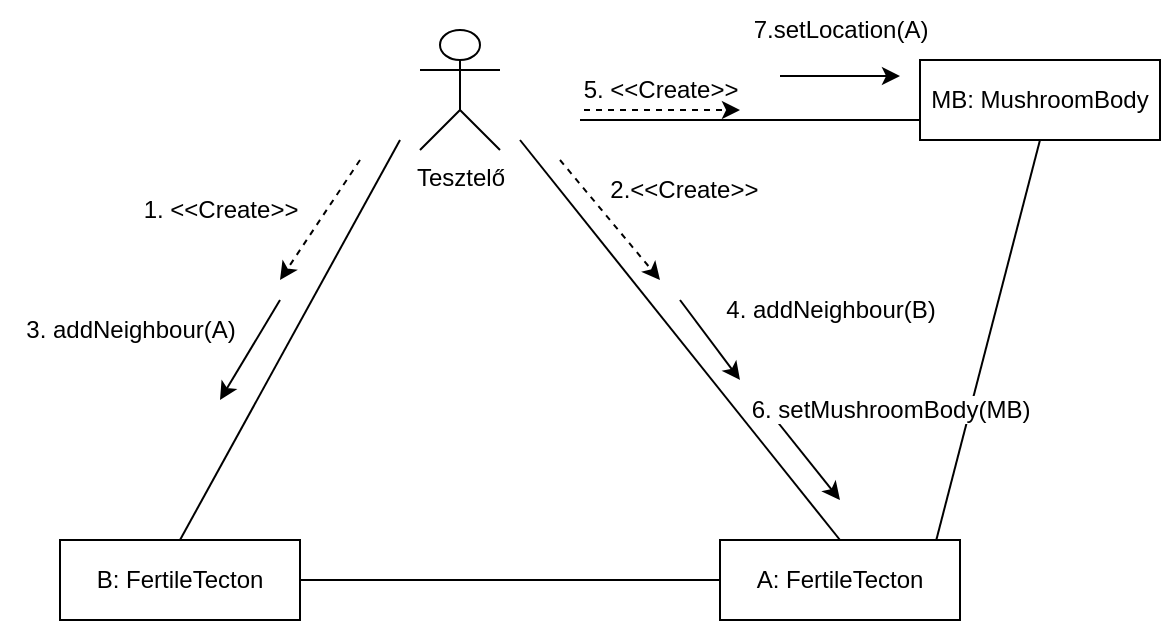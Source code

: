 <mxfile version="26.1.1" pages="14">
  <diagram id="tlyybE4BkG_wdko4cps3" name="(OLD) MyceliumGrow">
    <mxGraphModel dx="1877" dy="522" grid="1" gridSize="10" guides="1" tooltips="1" connect="1" arrows="1" fold="1" page="1" pageScale="1" pageWidth="827" pageHeight="1169" math="0" shadow="0">
      <root>
        <mxCell id="0" />
        <mxCell id="1" parent="0" />
        <mxCell id="zU8KNHn8lU-i58dNoDQ4-1" value="B: Fertile&lt;span style=&quot;background-color: transparent; color: light-dark(rgb(0, 0, 0), rgb(255, 255, 255));&quot;&gt;Tecton&lt;/span&gt;" style="html=1;whiteSpace=wrap;" parent="1" vertex="1">
          <mxGeometry x="-30" y="320" width="120" height="40" as="geometry" />
        </mxCell>
        <mxCell id="zU8KNHn8lU-i58dNoDQ4-2" value="A: FertileTecton" style="html=1;whiteSpace=wrap;" parent="1" vertex="1">
          <mxGeometry x="300" y="320" width="120" height="40" as="geometry" />
        </mxCell>
        <mxCell id="zU8KNHn8lU-i58dNoDQ4-3" value="MB: MushroomBody" style="html=1;whiteSpace=wrap;" parent="1" vertex="1">
          <mxGeometry x="400" y="80" width="120" height="40" as="geometry" />
        </mxCell>
        <mxCell id="zU8KNHn8lU-i58dNoDQ4-4" value="" style="endArrow=none;html=1;rounded=0;exitX=0.5;exitY=0;exitDx=0;exitDy=0;entryX=0.25;entryY=1;entryDx=0;entryDy=0;" parent="1" source="zU8KNHn8lU-i58dNoDQ4-1" edge="1">
          <mxGeometry width="50" height="50" relative="1" as="geometry">
            <mxPoint x="110" y="170" as="sourcePoint" />
            <mxPoint x="140" y="120" as="targetPoint" />
          </mxGeometry>
        </mxCell>
        <mxCell id="zU8KNHn8lU-i58dNoDQ4-5" value="" style="endArrow=none;html=1;rounded=0;entryX=0.75;entryY=1;entryDx=0;entryDy=0;exitX=0.5;exitY=0;exitDx=0;exitDy=0;" parent="1" source="zU8KNHn8lU-i58dNoDQ4-2" edge="1">
          <mxGeometry width="50" height="50" relative="1" as="geometry">
            <mxPoint x="130" y="170" as="sourcePoint" />
            <mxPoint x="200" y="120" as="targetPoint" />
          </mxGeometry>
        </mxCell>
        <mxCell id="zU8KNHn8lU-i58dNoDQ4-6" value="" style="endArrow=none;html=1;rounded=0;entryX=1;entryY=0.75;entryDx=0;entryDy=0;exitX=0;exitY=0.75;exitDx=0;exitDy=0;" parent="1" source="zU8KNHn8lU-i58dNoDQ4-3" edge="1">
          <mxGeometry width="50" height="50" relative="1" as="geometry">
            <mxPoint x="170" y="170" as="sourcePoint" />
            <mxPoint x="230" y="110" as="targetPoint" />
          </mxGeometry>
        </mxCell>
        <mxCell id="zU8KNHn8lU-i58dNoDQ4-7" value="" style="endArrow=classic;html=1;rounded=0;dashed=1;" parent="1" edge="1">
          <mxGeometry width="50" height="50" relative="1" as="geometry">
            <mxPoint x="120" y="130" as="sourcePoint" />
            <mxPoint x="80" y="190" as="targetPoint" />
          </mxGeometry>
        </mxCell>
        <mxCell id="zU8KNHn8lU-i58dNoDQ4-8" value="" style="endArrow=classic;html=1;rounded=0;" parent="1" edge="1">
          <mxGeometry width="50" height="50" relative="1" as="geometry">
            <mxPoint x="80" y="200" as="sourcePoint" />
            <mxPoint x="50" y="250" as="targetPoint" />
          </mxGeometry>
        </mxCell>
        <mxCell id="zU8KNHn8lU-i58dNoDQ4-9" value="1. &amp;lt;&amp;lt;Create&amp;gt;&amp;gt;" style="text;html=1;align=center;verticalAlign=middle;resizable=0;points=[];autosize=1;strokeColor=none;fillColor=none;" parent="1" vertex="1">
          <mxGeometry y="140" width="100" height="30" as="geometry" />
        </mxCell>
        <mxCell id="zU8KNHn8lU-i58dNoDQ4-10" value="" style="endArrow=none;html=1;rounded=0;exitX=1;exitY=0.5;exitDx=0;exitDy=0;entryX=0;entryY=0.5;entryDx=0;entryDy=0;" parent="1" source="zU8KNHn8lU-i58dNoDQ4-1" target="zU8KNHn8lU-i58dNoDQ4-2" edge="1">
          <mxGeometry width="50" height="50" relative="1" as="geometry">
            <mxPoint x="150" y="270" as="sourcePoint" />
            <mxPoint x="200" y="220" as="targetPoint" />
          </mxGeometry>
        </mxCell>
        <mxCell id="zU8KNHn8lU-i58dNoDQ4-11" value="&lt;span&gt;3. addNeighbour(A)&lt;/span&gt;" style="text;html=1;align=center;verticalAlign=middle;resizable=0;points=[];autosize=1;strokeColor=none;fillColor=none;" parent="1" vertex="1">
          <mxGeometry x="-60" y="200" width="130" height="30" as="geometry" />
        </mxCell>
        <mxCell id="zU8KNHn8lU-i58dNoDQ4-12" value="" style="endArrow=classic;html=1;rounded=0;dashed=1;" parent="1" edge="1">
          <mxGeometry width="50" height="50" relative="1" as="geometry">
            <mxPoint x="220" y="130" as="sourcePoint" />
            <mxPoint x="270" y="190" as="targetPoint" />
          </mxGeometry>
        </mxCell>
        <mxCell id="zU8KNHn8lU-i58dNoDQ4-13" value="" style="endArrow=classic;html=1;rounded=0;" parent="1" edge="1">
          <mxGeometry width="50" height="50" relative="1" as="geometry">
            <mxPoint x="280" y="200" as="sourcePoint" />
            <mxPoint x="310" y="240" as="targetPoint" />
          </mxGeometry>
        </mxCell>
        <mxCell id="zU8KNHn8lU-i58dNoDQ4-14" value="&amp;nbsp;2.&amp;lt;&amp;lt;Create&amp;gt;&amp;gt;" style="text;html=1;align=center;verticalAlign=middle;resizable=0;points=[];autosize=1;strokeColor=none;fillColor=none;" parent="1" vertex="1">
          <mxGeometry x="230" y="130" width="100" height="30" as="geometry" />
        </mxCell>
        <mxCell id="zU8KNHn8lU-i58dNoDQ4-15" value="&lt;span&gt;4. addNeighbour(B)&lt;/span&gt;" style="text;html=1;align=center;verticalAlign=middle;resizable=0;points=[];autosize=1;strokeColor=none;fillColor=none;" parent="1" vertex="1">
          <mxGeometry x="290" y="190" width="130" height="30" as="geometry" />
        </mxCell>
        <mxCell id="zU8KNHn8lU-i58dNoDQ4-16" value="" style="endArrow=classic;html=1;rounded=0;dashed=1;" parent="1" edge="1">
          <mxGeometry width="50" height="50" relative="1" as="geometry">
            <mxPoint x="232" y="105" as="sourcePoint" />
            <mxPoint x="310" y="105" as="targetPoint" />
          </mxGeometry>
        </mxCell>
        <mxCell id="zU8KNHn8lU-i58dNoDQ4-17" value="5. &amp;lt;&amp;lt;Create&amp;gt;&amp;gt;" style="text;html=1;align=center;verticalAlign=middle;resizable=0;points=[];autosize=1;strokeColor=none;fillColor=none;" parent="1" vertex="1">
          <mxGeometry x="220" y="80" width="100" height="30" as="geometry" />
        </mxCell>
        <mxCell id="zU8KNHn8lU-i58dNoDQ4-18" value="" style="endArrow=none;html=1;rounded=0;exitX=0.901;exitY=0.002;exitDx=0;exitDy=0;entryX=0.5;entryY=1;entryDx=0;entryDy=0;exitPerimeter=0;" parent="1" source="zU8KNHn8lU-i58dNoDQ4-2" target="zU8KNHn8lU-i58dNoDQ4-3" edge="1">
          <mxGeometry width="50" height="50" relative="1" as="geometry">
            <mxPoint x="320" y="220" as="sourcePoint" />
            <mxPoint x="370" y="170" as="targetPoint" />
          </mxGeometry>
        </mxCell>
        <mxCell id="zU8KNHn8lU-i58dNoDQ4-19" value="" style="endArrow=classic;html=1;rounded=0;" parent="1" edge="1">
          <mxGeometry width="50" height="50" relative="1" as="geometry">
            <mxPoint x="320" y="250" as="sourcePoint" />
            <mxPoint x="360" y="300" as="targetPoint" />
          </mxGeometry>
        </mxCell>
        <mxCell id="zU8KNHn8lU-i58dNoDQ4-20" value="&lt;span style=&quot;background-color: light-dark(#ffffff, var(--ge-dark-color, #121212));&quot;&gt;6. set&lt;span style=&quot;color: light-dark(rgb(0, 0, 0), rgb(255, 255, 255));&quot;&gt;MushroomBody(MB)&lt;/span&gt;&lt;/span&gt;" style="text;html=1;align=center;verticalAlign=middle;resizable=0;points=[];autosize=1;strokeColor=none;fillColor=none;" parent="1" vertex="1">
          <mxGeometry x="305" y="240" width="160" height="30" as="geometry" />
        </mxCell>
        <mxCell id="zU8KNHn8lU-i58dNoDQ4-30" value="" style="endArrow=classic;html=1;rounded=0;" parent="1" edge="1">
          <mxGeometry width="50" height="50" relative="1" as="geometry">
            <mxPoint x="330" y="88" as="sourcePoint" />
            <mxPoint x="390" y="88" as="targetPoint" />
          </mxGeometry>
        </mxCell>
        <mxCell id="zU8KNHn8lU-i58dNoDQ4-31" value="7.setLocation(A)" style="text;html=1;align=center;verticalAlign=middle;resizable=0;points=[];autosize=1;strokeColor=none;fillColor=none;" parent="1" vertex="1">
          <mxGeometry x="305" y="50" width="110" height="30" as="geometry" />
        </mxCell>
        <mxCell id="zU8KNHn8lU-i58dNoDQ4-32" value="Tesztelő" style="shape=umlActor;verticalLabelPosition=bottom;verticalAlign=top;html=1;" parent="1" vertex="1">
          <mxGeometry x="150" y="65" width="40" height="60" as="geometry" />
        </mxCell>
      </root>
    </mxGraphModel>
  </diagram>
  <diagram id="DrrVeeqFrBU0wsWCs_7J" name="MBGrowKomm">
    <mxGraphModel dx="1434" dy="836" grid="1" gridSize="10" guides="1" tooltips="1" connect="1" arrows="1" fold="1" page="1" pageScale="1" pageWidth="850" pageHeight="1100" math="0" shadow="0">
      <root>
        <mxCell id="0" />
        <mxCell id="1" parent="0" />
        <mxCell id="0zRijopnTCZdDk4h0Vyt-1" value="T: Tecton" style="html=1;whiteSpace=wrap;" parent="1" vertex="1">
          <mxGeometry x="620" y="300" width="125" height="40" as="geometry" />
        </mxCell>
        <mxCell id="0zRijopnTCZdDk4h0Vyt-2" value="M: Mycelium" style="html=1;whiteSpace=wrap;" parent="1" vertex="1">
          <mxGeometry x="370" y="470" width="120" height="40" as="geometry" />
        </mxCell>
        <mxCell id="0zRijopnTCZdDk4h0Vyt-3" value="" style="endArrow=none;html=1;rounded=0;" parent="1" source="0zRijopnTCZdDk4h0Vyt-1" edge="1">
          <mxGeometry width="50" height="50" relative="1" as="geometry">
            <mxPoint x="125" y="370" as="sourcePoint" />
            <mxPoint x="180" y="320" as="targetPoint" />
          </mxGeometry>
        </mxCell>
        <mxCell id="0zRijopnTCZdDk4h0Vyt-4" value="" style="endArrow=none;html=1;rounded=0;exitX=0;exitY=0.5;exitDx=0;exitDy=0;" parent="1" source="0zRijopnTCZdDk4h0Vyt-2" edge="1">
          <mxGeometry width="50" height="50" relative="1" as="geometry">
            <mxPoint x="165" y="370" as="sourcePoint" />
            <mxPoint x="180" y="330" as="targetPoint" />
          </mxGeometry>
        </mxCell>
        <mxCell id="0zRijopnTCZdDk4h0Vyt-5" value="" style="endArrow=classic;html=1;rounded=0;dashed=1;" parent="1" edge="1">
          <mxGeometry width="50" height="50" relative="1" as="geometry">
            <mxPoint x="200" y="310" as="sourcePoint" />
            <mxPoint x="260" y="310" as="targetPoint" />
          </mxGeometry>
        </mxCell>
        <mxCell id="0zRijopnTCZdDk4h0Vyt-6" value="1. «create»" style="edgeLabel;html=1;align=center;verticalAlign=middle;resizable=0;points=[];" parent="0zRijopnTCZdDk4h0Vyt-5" vertex="1" connectable="0">
          <mxGeometry x="0.444" relative="1" as="geometry">
            <mxPoint x="-24" y="-10" as="offset" />
          </mxGeometry>
        </mxCell>
        <mxCell id="0zRijopnTCZdDk4h0Vyt-7" value="" style="endArrow=classic;html=1;rounded=0;dashed=1;" parent="1" edge="1">
          <mxGeometry width="50" height="50" relative="1" as="geometry">
            <mxPoint x="200" y="330" as="sourcePoint" />
            <mxPoint x="270" y="390" as="targetPoint" />
          </mxGeometry>
        </mxCell>
        <mxCell id="0zRijopnTCZdDk4h0Vyt-8" value="2. «create»" style="edgeLabel;html=1;align=center;verticalAlign=middle;resizable=0;points=[];rotation=41;" parent="0zRijopnTCZdDk4h0Vyt-7" vertex="1" connectable="0">
          <mxGeometry x="0.268" y="1" relative="1" as="geometry">
            <mxPoint x="-5" y="-17" as="offset" />
          </mxGeometry>
        </mxCell>
        <mxCell id="0zRijopnTCZdDk4h0Vyt-9" value="" style="endArrow=none;html=1;rounded=0;entryX=1;entryY=0.5;entryDx=0;entryDy=0;exitX=0.5;exitY=1;exitDx=0;exitDy=0;" parent="1" source="0zRijopnTCZdDk4h0Vyt-1" target="0zRijopnTCZdDk4h0Vyt-2" edge="1">
          <mxGeometry width="50" height="50" relative="1" as="geometry">
            <mxPoint x="315" y="420" as="sourcePoint" />
            <mxPoint x="365" y="370" as="targetPoint" />
          </mxGeometry>
        </mxCell>
        <mxCell id="0zRijopnTCZdDk4h0Vyt-10" value="" style="endArrow=classic;html=1;rounded=0;" parent="1" edge="1">
          <mxGeometry width="50" height="50" relative="1" as="geometry">
            <mxPoint x="280" y="400" as="sourcePoint" />
            <mxPoint x="360" y="470" as="targetPoint" />
          </mxGeometry>
        </mxCell>
        <mxCell id="0zRijopnTCZdDk4h0Vyt-11" value="6. setLocation(T)" style="edgeLabel;html=1;align=center;verticalAlign=middle;resizable=0;points=[];rotation=41;" parent="0zRijopnTCZdDk4h0Vyt-10" vertex="1" connectable="0">
          <mxGeometry x="0.286" y="-1" relative="1" as="geometry">
            <mxPoint x="-6" y="-24" as="offset" />
          </mxGeometry>
        </mxCell>
        <mxCell id="0zRijopnTCZdDk4h0Vyt-12" value="Tesztelő" style="shape=umlActor;verticalLabelPosition=bottom;verticalAlign=top;html=1;" parent="1" vertex="1">
          <mxGeometry x="140" y="270" width="35" height="60" as="geometry" />
        </mxCell>
        <mxCell id="0zRijopnTCZdDk4h0Vyt-13" value="s1: Spore" style="rounded=0;whiteSpace=wrap;html=1;" parent="1" vertex="1">
          <mxGeometry x="370" y="40" width="120" height="60" as="geometry" />
        </mxCell>
        <mxCell id="0zRijopnTCZdDk4h0Vyt-14" value="s2: Spore" style="rounded=0;whiteSpace=wrap;html=1;" parent="1" vertex="1">
          <mxGeometry x="370" y="110" width="120" height="60" as="geometry" />
        </mxCell>
        <mxCell id="0zRijopnTCZdDk4h0Vyt-15" value="s3: Spore" style="rounded=0;whiteSpace=wrap;html=1;" parent="1" vertex="1">
          <mxGeometry x="370" y="180" width="120" height="60" as="geometry" />
        </mxCell>
        <mxCell id="0zRijopnTCZdDk4h0Vyt-16" value="" style="endArrow=none;html=1;rounded=0;entryX=0;entryY=0.5;entryDx=0;entryDy=0;" parent="1" target="0zRijopnTCZdDk4h0Vyt-13" edge="1">
          <mxGeometry width="50" height="50" relative="1" as="geometry">
            <mxPoint x="160" y="260" as="sourcePoint" />
            <mxPoint x="345" y="220" as="targetPoint" />
            <Array as="points" />
          </mxGeometry>
        </mxCell>
        <mxCell id="0zRijopnTCZdDk4h0Vyt-17" value="" style="endArrow=none;html=1;rounded=0;entryX=0;entryY=0.5;entryDx=0;entryDy=0;" parent="1" target="0zRijopnTCZdDk4h0Vyt-14" edge="1">
          <mxGeometry width="50" height="50" relative="1" as="geometry">
            <mxPoint x="180" y="270" as="sourcePoint" />
            <mxPoint x="345" y="220" as="targetPoint" />
          </mxGeometry>
        </mxCell>
        <mxCell id="0zRijopnTCZdDk4h0Vyt-18" value="" style="endArrow=none;html=1;rounded=0;entryX=0;entryY=0.5;entryDx=0;entryDy=0;" parent="1" target="0zRijopnTCZdDk4h0Vyt-15" edge="1">
          <mxGeometry width="50" height="50" relative="1" as="geometry">
            <mxPoint x="180" y="290" as="sourcePoint" />
            <mxPoint x="345" y="220" as="targetPoint" />
          </mxGeometry>
        </mxCell>
        <mxCell id="0zRijopnTCZdDk4h0Vyt-19" value="" style="endArrow=classic;html=1;rounded=0;" parent="1" edge="1">
          <mxGeometry width="50" height="50" relative="1" as="geometry">
            <mxPoint x="270" y="310" as="sourcePoint" />
            <mxPoint x="350" y="310" as="targetPoint" />
            <Array as="points" />
          </mxGeometry>
        </mxCell>
        <mxCell id="0zRijopnTCZdDk4h0Vyt-20" value="7. addMycelium(M)" style="edgeLabel;html=1;align=center;verticalAlign=middle;resizable=0;points=[];" parent="0zRijopnTCZdDk4h0Vyt-19" vertex="1" connectable="0">
          <mxGeometry x="-0.171" y="-1" relative="1" as="geometry">
            <mxPoint x="2" y="-11" as="offset" />
          </mxGeometry>
        </mxCell>
        <mxCell id="0zRijopnTCZdDk4h0Vyt-21" value="" style="endArrow=classic;html=1;rounded=0;dashed=1;" parent="1" edge="1">
          <mxGeometry width="50" height="50" relative="1" as="geometry">
            <mxPoint x="190" y="280" as="sourcePoint" />
            <mxPoint x="360" y="200" as="targetPoint" />
            <Array as="points" />
          </mxGeometry>
        </mxCell>
        <mxCell id="0zRijopnTCZdDk4h0Vyt-22" value="3. «create»" style="edgeLabel;html=1;align=center;verticalAlign=middle;resizable=0;points=[];rotation=-25;" parent="0zRijopnTCZdDk4h0Vyt-21" vertex="1" connectable="0">
          <mxGeometry x="0.423" y="-1" relative="1" as="geometry">
            <mxPoint x="-44" y="6" as="offset" />
          </mxGeometry>
        </mxCell>
        <mxCell id="0zRijopnTCZdDk4h0Vyt-23" value="" style="endArrow=none;html=1;rounded=0;entryX=0.25;entryY=0;entryDx=0;entryDy=0;exitX=1;exitY=0.5;exitDx=0;exitDy=0;" parent="1" source="0zRijopnTCZdDk4h0Vyt-15" target="0zRijopnTCZdDk4h0Vyt-1" edge="1">
          <mxGeometry width="50" height="50" relative="1" as="geometry">
            <mxPoint x="176" y="286" as="sourcePoint" />
            <mxPoint x="375" y="150" as="targetPoint" />
          </mxGeometry>
        </mxCell>
        <mxCell id="0zRijopnTCZdDk4h0Vyt-24" value="" style="endArrow=none;html=1;rounded=0;entryX=0.587;entryY=0.003;entryDx=0;entryDy=0;exitX=1;exitY=0.5;exitDx=0;exitDy=0;entryPerimeter=0;" parent="1" source="0zRijopnTCZdDk4h0Vyt-14" target="0zRijopnTCZdDk4h0Vyt-1" edge="1">
          <mxGeometry width="50" height="50" relative="1" as="geometry">
            <mxPoint x="493" y="230" as="sourcePoint" />
            <mxPoint x="661" y="310" as="targetPoint" />
          </mxGeometry>
        </mxCell>
        <mxCell id="0zRijopnTCZdDk4h0Vyt-25" value="" style="endArrow=none;html=1;rounded=0;entryX=0.935;entryY=-0.022;entryDx=0;entryDy=0;exitX=1;exitY=0.5;exitDx=0;exitDy=0;entryPerimeter=0;" parent="1" source="0zRijopnTCZdDk4h0Vyt-13" target="0zRijopnTCZdDk4h0Vyt-1" edge="1">
          <mxGeometry width="50" height="50" relative="1" as="geometry">
            <mxPoint x="517" y="60" as="sourcePoint" />
            <mxPoint x="715" y="220" as="targetPoint" />
          </mxGeometry>
        </mxCell>
        <mxCell id="0zRijopnTCZdDk4h0Vyt-26" value="" style="endArrow=classic;html=1;rounded=0;dashed=1;" parent="1" edge="1">
          <mxGeometry width="50" height="50" relative="1" as="geometry">
            <mxPoint x="200" y="250" as="sourcePoint" />
            <mxPoint x="350" y="140" as="targetPoint" />
            <Array as="points" />
          </mxGeometry>
        </mxCell>
        <mxCell id="0zRijopnTCZdDk4h0Vyt-27" value="&lt;div&gt;4. «create»&lt;/div&gt;" style="edgeLabel;html=1;align=center;verticalAlign=middle;resizable=0;points=[];rotation=-35;" parent="0zRijopnTCZdDk4h0Vyt-26" vertex="1" connectable="0">
          <mxGeometry x="0.423" y="-1" relative="1" as="geometry">
            <mxPoint x="-35" y="8" as="offset" />
          </mxGeometry>
        </mxCell>
        <mxCell id="0zRijopnTCZdDk4h0Vyt-28" value="" style="endArrow=classic;html=1;rounded=0;dashed=1;" parent="1" edge="1">
          <mxGeometry width="50" height="50" relative="1" as="geometry">
            <mxPoint x="160" y="250" as="sourcePoint" />
            <mxPoint x="360" y="70" as="targetPoint" />
            <Array as="points" />
          </mxGeometry>
        </mxCell>
        <mxCell id="0zRijopnTCZdDk4h0Vyt-29" value="&lt;div&gt;5. «create»&lt;/div&gt;" style="edgeLabel;html=1;align=center;verticalAlign=middle;resizable=0;points=[];rotation=-45;" parent="0zRijopnTCZdDk4h0Vyt-28" vertex="1" connectable="0">
          <mxGeometry x="0.423" y="-1" relative="1" as="geometry">
            <mxPoint x="-61" y="32" as="offset" />
          </mxGeometry>
        </mxCell>
        <mxCell id="0zRijopnTCZdDk4h0Vyt-30" value="" style="endArrow=classic;html=1;rounded=0;" parent="1" edge="1">
          <mxGeometry width="50" height="50" relative="1" as="geometry">
            <mxPoint x="360" y="310" as="sourcePoint" />
            <mxPoint x="440" y="310" as="targetPoint" />
            <Array as="points" />
          </mxGeometry>
        </mxCell>
        <mxCell id="0zRijopnTCZdDk4h0Vyt-31" value="8. addSpore(s1)" style="edgeLabel;html=1;align=center;verticalAlign=middle;resizable=0;points=[];" parent="0zRijopnTCZdDk4h0Vyt-30" vertex="1" connectable="0">
          <mxGeometry x="-0.171" y="-1" relative="1" as="geometry">
            <mxPoint x="7" y="-11" as="offset" />
          </mxGeometry>
        </mxCell>
        <mxCell id="0zRijopnTCZdDk4h0Vyt-32" value="" style="endArrow=classic;html=1;rounded=0;" parent="1" edge="1">
          <mxGeometry width="50" height="50" relative="1" as="geometry">
            <mxPoint x="450" y="310" as="sourcePoint" />
            <mxPoint x="530" y="310" as="targetPoint" />
            <Array as="points">
              <mxPoint x="510" y="310" />
            </Array>
          </mxGeometry>
        </mxCell>
        <mxCell id="0zRijopnTCZdDk4h0Vyt-33" value="9. addSpore(s2)" style="edgeLabel;html=1;align=center;verticalAlign=middle;resizable=0;points=[];" parent="0zRijopnTCZdDk4h0Vyt-32" vertex="1" connectable="0">
          <mxGeometry x="-0.171" y="-1" relative="1" as="geometry">
            <mxPoint x="2" y="-11" as="offset" />
          </mxGeometry>
        </mxCell>
        <mxCell id="0zRijopnTCZdDk4h0Vyt-34" value="" style="endArrow=classic;html=1;rounded=0;" parent="1" edge="1">
          <mxGeometry width="50" height="50" relative="1" as="geometry">
            <mxPoint x="545" y="310" as="sourcePoint" />
            <mxPoint x="610" y="310" as="targetPoint" />
            <Array as="points" />
          </mxGeometry>
        </mxCell>
        <mxCell id="0zRijopnTCZdDk4h0Vyt-35" value="10. addSpore(s3)" style="edgeLabel;html=1;align=center;verticalAlign=middle;resizable=0;points=[];" parent="0zRijopnTCZdDk4h0Vyt-34" vertex="1" connectable="0">
          <mxGeometry x="-0.171" y="-1" relative="1" as="geometry">
            <mxPoint x="2" y="-11" as="offset" />
          </mxGeometry>
        </mxCell>
      </root>
    </mxGraphModel>
  </diagram>
  <diagram name="MBGrowFertileSeq" id="xcAm56O3Q5HWSQMm27gh">
    <mxGraphModel dx="1434" dy="836" grid="1" gridSize="10" guides="1" tooltips="1" connect="1" arrows="1" fold="1" page="1" pageScale="1" pageWidth="827" pageHeight="1169" math="0" shadow="0">
      <root>
        <mxCell id="56n5Z6znDl7KGV2kbqUi-0" />
        <mxCell id="56n5Z6znDl7KGV2kbqUi-1" parent="56n5Z6znDl7KGV2kbqUi-0" />
        <mxCell id="Z_V849YLz_3xxv3dBq7E-3" value="mb: MushroomBody" style="shape=umlLifeline;perimeter=lifelinePerimeter;whiteSpace=wrap;html=1;container=1;dropTarget=0;collapsible=0;recursiveResize=0;outlineConnect=0;portConstraint=eastwest;newEdgeStyle={&quot;curved&quot;:0,&quot;rounded&quot;:0};size=40;" parent="56n5Z6znDl7KGV2kbqUi-1" vertex="1">
          <mxGeometry x="260" y="135" width="120" height="585" as="geometry" />
        </mxCell>
        <mxCell id="Z_V849YLz_3xxv3dBq7E-4" value="" style="html=1;points=[[0,0,0,0,5],[0,1,0,0,-5],[1,0,0,0,5],[1,1,0,0,-5]];perimeter=orthogonalPerimeter;outlineConnect=0;targetShapes=umlLifeline;portConstraint=eastwest;newEdgeStyle={&quot;curved&quot;:0,&quot;rounded&quot;:0};" parent="Z_V849YLz_3xxv3dBq7E-3" vertex="1">
          <mxGeometry x="55" y="60" width="10" height="500" as="geometry" />
        </mxCell>
        <mxCell id="Z_V849YLz_3xxv3dBq7E-5" value="Create" style="endArrow=open;endSize=12;dashed=1;html=1;rounded=0;" parent="56n5Z6znDl7KGV2kbqUi-1" source="a0LGwju4gNDadR6K4V7c-0" edge="1">
          <mxGeometry x="-0.026" width="160" relative="1" as="geometry">
            <mxPoint x="65" y="150" as="sourcePoint" />
            <mxPoint x="260" y="150" as="targetPoint" />
            <mxPoint as="offset" />
          </mxGeometry>
        </mxCell>
        <mxCell id="Z_V849YLz_3xxv3dBq7E-6" value="&lt;span data-end=&quot;171&quot; data-start=&quot;144&quot;&gt;mbge: MushroomBodyGrowthEvaluator&lt;/span&gt; " style="shape=umlLifeline;perimeter=lifelinePerimeter;whiteSpace=wrap;html=1;container=1;dropTarget=0;collapsible=0;recursiveResize=0;outlineConnect=0;portConstraint=eastwest;newEdgeStyle={&quot;curved&quot;:0,&quot;rounded&quot;:0};size=40;" parent="56n5Z6znDl7KGV2kbqUi-1" vertex="1">
          <mxGeometry x="505" y="210" width="200" height="360" as="geometry" />
        </mxCell>
        <mxCell id="Z_V849YLz_3xxv3dBq7E-7" value="" style="html=1;points=[[0,0,0,0,5],[0,1,0,0,-5],[1,0,0,0,5],[1,1,0,0,-5]];perimeter=orthogonalPerimeter;outlineConnect=0;targetShapes=umlLifeline;portConstraint=eastwest;newEdgeStyle={&quot;curved&quot;:0,&quot;rounded&quot;:0};" parent="Z_V849YLz_3xxv3dBq7E-6" vertex="1">
          <mxGeometry x="95" y="70" width="10" height="260" as="geometry" />
        </mxCell>
        <mxCell id="Z_V849YLz_3xxv3dBq7E-8" value="visit(T)" style="html=1;verticalAlign=bottom;endArrow=block;curved=0;rounded=0;" parent="56n5Z6znDl7KGV2kbqUi-1" edge="1">
          <mxGeometry relative="1" as="geometry">
            <mxPoint x="325" y="290" as="sourcePoint" />
            <mxPoint x="600.0" y="290" as="targetPoint" />
          </mxGeometry>
        </mxCell>
        <mxCell id="Z_V849YLz_3xxv3dBq7E-9" value="&lt;span data-end=&quot;171&quot; data-start=&quot;144&quot;&gt;T: FertileTecton&lt;/span&gt; " style="shape=umlLifeline;perimeter=lifelinePerimeter;whiteSpace=wrap;html=1;container=1;dropTarget=0;collapsible=0;recursiveResize=0;outlineConnect=0;portConstraint=eastwest;newEdgeStyle={&quot;curved&quot;:0,&quot;rounded&quot;:0};size=40;" parent="56n5Z6znDl7KGV2kbqUi-1" vertex="1">
          <mxGeometry x="760" y="70" width="200" height="660" as="geometry" />
        </mxCell>
        <mxCell id="Z_V849YLz_3xxv3dBq7E-10" value="" style="html=1;points=[[0,0,0,0,5],[0,1,0,0,-5],[1,0,0,0,5],[1,1,0,0,-5]];perimeter=orthogonalPerimeter;outlineConnect=0;targetShapes=umlLifeline;portConstraint=eastwest;newEdgeStyle={&quot;curved&quot;:0,&quot;rounded&quot;:0};" parent="Z_V849YLz_3xxv3dBq7E-9" vertex="1">
          <mxGeometry x="95" y="230" width="10" height="390" as="geometry" />
        </mxCell>
        <mxCell id="Z_V849YLz_3xxv3dBq7E-11" value="accept(mbge, mb)" style="html=1;verticalAlign=bottom;endArrow=block;curved=0;rounded=0;" parent="56n5Z6znDl7KGV2kbqUi-1" source="Z_V849YLz_3xxv3dBq7E-7" target="Z_V849YLz_3xxv3dBq7E-10" edge="1">
          <mxGeometry relative="1" as="geometry">
            <mxPoint x="730" y="225" as="sourcePoint" />
            <Array as="points">
              <mxPoint x="740" y="310" />
            </Array>
          </mxGeometry>
        </mxCell>
        <mxCell id="Z_V849YLz_3xxv3dBq7E-12" value="" style="html=1;verticalAlign=bottom;endArrow=open;dashed=1;endSize=8;curved=0;rounded=0;" parent="56n5Z6znDl7KGV2kbqUi-1" edge="1">
          <mxGeometry relative="1" as="geometry">
            <mxPoint x="610.0" y="480" as="targetPoint" />
            <mxPoint x="855.0" y="480" as="sourcePoint" />
            <Array as="points">
              <mxPoint x="730" y="480" />
            </Array>
          </mxGeometry>
        </mxCell>
        <mxCell id="Z_V849YLz_3xxv3dBq7E-15" value="Grow()" style="html=1;verticalAlign=bottom;endArrow=block;curved=0;rounded=0;" parent="56n5Z6znDl7KGV2kbqUi-1" edge="1">
          <mxGeometry x="-0.038" relative="1" as="geometry">
            <mxPoint x="855.0" y="384.66" as="sourcePoint" />
            <mxPoint x="325" y="384.66" as="targetPoint" />
            <Array as="points">
              <mxPoint x="600" y="384.66" />
            </Array>
            <mxPoint as="offset" />
          </mxGeometry>
        </mxCell>
        <mxCell id="Z_V849YLz_3xxv3dBq7E-16" value="" style="html=1;verticalAlign=bottom;endArrow=open;dashed=1;endSize=8;curved=0;rounded=0;" parent="56n5Z6znDl7KGV2kbqUi-1" edge="1">
          <mxGeometry relative="1" as="geometry">
            <mxPoint x="855.0" y="404.66" as="targetPoint" />
            <mxPoint x="325" y="404.66" as="sourcePoint" />
            <Array as="points">
              <mxPoint x="590" y="404.66" />
            </Array>
          </mxGeometry>
        </mxCell>
        <mxCell id="Z_V849YLz_3xxv3dBq7E-17" value="" style="html=1;verticalAlign=bottom;endArrow=open;dashed=1;endSize=8;curved=0;rounded=0;" parent="56n5Z6znDl7KGV2kbqUi-1" edge="1">
          <mxGeometry relative="1" as="geometry">
            <mxPoint x="325" y="510" as="targetPoint" />
            <mxPoint x="600.0" y="510" as="sourcePoint" />
          </mxGeometry>
        </mxCell>
        <mxCell id="Z_V849YLz_3xxv3dBq7E-18" value="Create" style="endArrow=open;endSize=12;dashed=1;html=1;rounded=0;" parent="56n5Z6znDl7KGV2kbqUi-1" source="Z_V849YLz_3xxv3dBq7E-4" edge="1">
          <mxGeometry x="-0.026" width="160" relative="1" as="geometry">
            <mxPoint x="322" y="230" as="sourcePoint" />
            <mxPoint x="506" y="230" as="targetPoint" />
            <mxPoint as="offset" />
          </mxGeometry>
        </mxCell>
        <mxCell id="Z_V849YLz_3xxv3dBq7E-19" value="" style="shape=umlDestroy;whiteSpace=wrap;html=1;strokeWidth=3;targetShapes=umlLifeline;" parent="56n5Z6znDl7KGV2kbqUi-1" vertex="1">
          <mxGeometry x="590" y="555" width="30" height="30" as="geometry" />
        </mxCell>
        <mxCell id="Z_V849YLz_3xxv3dBq7E-24" value="mb megkapja a konstruktorában a t tectont ahova nőni szeretne" style="shape=note;size=20;whiteSpace=wrap;html=1;" parent="56n5Z6znDl7KGV2kbqUi-1" vertex="1">
          <mxGeometry x="196.25" y="30" width="247.5" height="80" as="geometry" />
        </mxCell>
        <mxCell id="Z_V849YLz_3xxv3dBq7E-25" value="mbge megkapja konstruktorában az mb MushroomBody-t amihez tartozik" style="shape=note;size=20;whiteSpace=wrap;html=1;" parent="56n5Z6znDl7KGV2kbqUi-1" vertex="1">
          <mxGeometry x="512.5" y="120" width="185" height="80" as="geometry" />
        </mxCell>
        <mxCell id="sm1oAgOnXAdrN_2d36MO-0" value="Hasonlóan MultiLayered és Aridra" style="shape=note;size=20;whiteSpace=wrap;html=1;" parent="56n5Z6znDl7KGV2kbqUi-1" vertex="1">
          <mxGeometry x="930" y="150" width="100" height="100" as="geometry" />
        </mxCell>
        <mxCell id="a0LGwju4gNDadR6K4V7c-0" value="" style="shape=umlLifeline;perimeter=lifelinePerimeter;whiteSpace=wrap;html=1;container=1;dropTarget=0;collapsible=0;recursiveResize=0;outlineConnect=0;portConstraint=eastwest;newEdgeStyle={&quot;curved&quot;:0,&quot;rounded&quot;:0};participant=umlActor;" parent="56n5Z6znDl7KGV2kbqUi-1" vertex="1">
          <mxGeometry x="60" y="40" width="20" height="300" as="geometry" />
        </mxCell>
        <mxCell id="a0LGwju4gNDadR6K4V7c-1" value="Tesztelő" style="text;html=1;align=center;verticalAlign=middle;resizable=0;points=[];autosize=1;strokeColor=none;fillColor=none;" parent="56n5Z6znDl7KGV2kbqUi-1" vertex="1">
          <mxGeometry x="40" y="20" width="60" height="30" as="geometry" />
        </mxCell>
      </root>
    </mxGraphModel>
  </diagram>
  <diagram id="06OMaRdZWuRNL1ghi9xz" name="MBGrowNoSporeKomm">
    <mxGraphModel dx="1195" dy="697" grid="1" gridSize="10" guides="1" tooltips="1" connect="1" arrows="1" fold="1" page="1" pageScale="1" pageWidth="827" pageHeight="1169" math="0" shadow="0">
      <root>
        <mxCell id="0" />
        <mxCell id="1" parent="0" />
        <mxCell id="ZHk_YT8ey32A47cLgLSx-1" value="T: Tecton" style="html=1;whiteSpace=wrap;" parent="1" vertex="1">
          <mxGeometry x="540" y="300" width="125" height="40" as="geometry" />
        </mxCell>
        <mxCell id="ZHk_YT8ey32A47cLgLSx-2" value="M: Mycelium" style="html=1;whiteSpace=wrap;" parent="1" vertex="1">
          <mxGeometry x="370" y="470" width="120" height="40" as="geometry" />
        </mxCell>
        <mxCell id="ZHk_YT8ey32A47cLgLSx-3" value="" style="endArrow=none;html=1;rounded=0;" parent="1" source="ZHk_YT8ey32A47cLgLSx-1" edge="1">
          <mxGeometry width="50" height="50" relative="1" as="geometry">
            <mxPoint x="125" y="370" as="sourcePoint" />
            <mxPoint x="180" y="320" as="targetPoint" />
          </mxGeometry>
        </mxCell>
        <mxCell id="ZHk_YT8ey32A47cLgLSx-4" value="" style="endArrow=none;html=1;rounded=0;exitX=0;exitY=0.5;exitDx=0;exitDy=0;" parent="1" source="ZHk_YT8ey32A47cLgLSx-2" edge="1">
          <mxGeometry width="50" height="50" relative="1" as="geometry">
            <mxPoint x="165" y="370" as="sourcePoint" />
            <mxPoint x="180" y="330" as="targetPoint" />
          </mxGeometry>
        </mxCell>
        <mxCell id="ZHk_YT8ey32A47cLgLSx-5" value="" style="endArrow=classic;html=1;rounded=0;dashed=1;" parent="1" edge="1">
          <mxGeometry width="50" height="50" relative="1" as="geometry">
            <mxPoint x="200" y="310" as="sourcePoint" />
            <mxPoint x="260" y="310" as="targetPoint" />
          </mxGeometry>
        </mxCell>
        <mxCell id="ZHk_YT8ey32A47cLgLSx-6" value="1. «create»" style="edgeLabel;html=1;align=center;verticalAlign=middle;resizable=0;points=[];" parent="ZHk_YT8ey32A47cLgLSx-5" vertex="1" connectable="0">
          <mxGeometry x="0.444" relative="1" as="geometry">
            <mxPoint x="-24" y="-10" as="offset" />
          </mxGeometry>
        </mxCell>
        <mxCell id="ZHk_YT8ey32A47cLgLSx-7" value="" style="endArrow=classic;html=1;rounded=0;dashed=1;" parent="1" edge="1">
          <mxGeometry width="50" height="50" relative="1" as="geometry">
            <mxPoint x="200" y="330" as="sourcePoint" />
            <mxPoint x="270" y="390" as="targetPoint" />
          </mxGeometry>
        </mxCell>
        <mxCell id="ZHk_YT8ey32A47cLgLSx-8" value="2. «create»" style="edgeLabel;html=1;align=center;verticalAlign=middle;resizable=0;points=[];rotation=41;" parent="ZHk_YT8ey32A47cLgLSx-7" vertex="1" connectable="0">
          <mxGeometry x="0.268" y="1" relative="1" as="geometry">
            <mxPoint x="-5" y="-17" as="offset" />
          </mxGeometry>
        </mxCell>
        <mxCell id="ZHk_YT8ey32A47cLgLSx-9" value="" style="endArrow=none;html=1;rounded=0;entryX=1;entryY=0.5;entryDx=0;entryDy=0;exitX=0.5;exitY=1;exitDx=0;exitDy=0;" parent="1" source="ZHk_YT8ey32A47cLgLSx-1" target="ZHk_YT8ey32A47cLgLSx-2" edge="1">
          <mxGeometry width="50" height="50" relative="1" as="geometry">
            <mxPoint x="315" y="420" as="sourcePoint" />
            <mxPoint x="365" y="370" as="targetPoint" />
          </mxGeometry>
        </mxCell>
        <mxCell id="ZHk_YT8ey32A47cLgLSx-10" value="" style="endArrow=classic;html=1;rounded=0;" parent="1" edge="1">
          <mxGeometry width="50" height="50" relative="1" as="geometry">
            <mxPoint x="280" y="400" as="sourcePoint" />
            <mxPoint x="360" y="470" as="targetPoint" />
          </mxGeometry>
        </mxCell>
        <mxCell id="ZHk_YT8ey32A47cLgLSx-11" value="5. setLocation(T)" style="edgeLabel;html=1;align=center;verticalAlign=middle;resizable=0;points=[];rotation=41;" parent="ZHk_YT8ey32A47cLgLSx-10" vertex="1" connectable="0">
          <mxGeometry x="0.286" y="-1" relative="1" as="geometry">
            <mxPoint x="-6" y="-24" as="offset" />
          </mxGeometry>
        </mxCell>
        <mxCell id="ZHk_YT8ey32A47cLgLSx-12" value="Tesztelő" style="shape=umlActor;verticalLabelPosition=bottom;verticalAlign=top;html=1;" parent="1" vertex="1">
          <mxGeometry x="140" y="270" width="35" height="60" as="geometry" />
        </mxCell>
        <mxCell id="ZHk_YT8ey32A47cLgLSx-14" value="s2: Spore" style="rounded=0;whiteSpace=wrap;html=1;" parent="1" vertex="1">
          <mxGeometry x="370" y="110" width="120" height="60" as="geometry" />
        </mxCell>
        <mxCell id="ZHk_YT8ey32A47cLgLSx-15" value="s1&lt;span style=&quot;background-color: transparent; color: light-dark(rgb(0, 0, 0), rgb(255, 255, 255));&quot;&gt;: Spore&lt;/span&gt;" style="rounded=0;whiteSpace=wrap;html=1;" parent="1" vertex="1">
          <mxGeometry x="370" y="180" width="120" height="60" as="geometry" />
        </mxCell>
        <mxCell id="ZHk_YT8ey32A47cLgLSx-17" value="" style="endArrow=none;html=1;rounded=0;entryX=0;entryY=0.5;entryDx=0;entryDy=0;" parent="1" target="ZHk_YT8ey32A47cLgLSx-14" edge="1">
          <mxGeometry width="50" height="50" relative="1" as="geometry">
            <mxPoint x="180" y="270" as="sourcePoint" />
            <mxPoint x="345" y="220" as="targetPoint" />
          </mxGeometry>
        </mxCell>
        <mxCell id="ZHk_YT8ey32A47cLgLSx-18" value="" style="endArrow=none;html=1;rounded=0;entryX=0;entryY=0.5;entryDx=0;entryDy=0;" parent="1" target="ZHk_YT8ey32A47cLgLSx-15" edge="1">
          <mxGeometry width="50" height="50" relative="1" as="geometry">
            <mxPoint x="180" y="290" as="sourcePoint" />
            <mxPoint x="345" y="220" as="targetPoint" />
          </mxGeometry>
        </mxCell>
        <mxCell id="ZHk_YT8ey32A47cLgLSx-19" value="" style="endArrow=classic;html=1;rounded=0;" parent="1" edge="1">
          <mxGeometry width="50" height="50" relative="1" as="geometry">
            <mxPoint x="270" y="310" as="sourcePoint" />
            <mxPoint x="350" y="310" as="targetPoint" />
            <Array as="points" />
          </mxGeometry>
        </mxCell>
        <mxCell id="ZHk_YT8ey32A47cLgLSx-20" value="6. addMycelium(M)" style="edgeLabel;html=1;align=center;verticalAlign=middle;resizable=0;points=[];" parent="ZHk_YT8ey32A47cLgLSx-19" vertex="1" connectable="0">
          <mxGeometry x="-0.171" y="-1" relative="1" as="geometry">
            <mxPoint x="2" y="-11" as="offset" />
          </mxGeometry>
        </mxCell>
        <mxCell id="ZHk_YT8ey32A47cLgLSx-21" value="" style="endArrow=classic;html=1;rounded=0;dashed=1;" parent="1" edge="1">
          <mxGeometry width="50" height="50" relative="1" as="geometry">
            <mxPoint x="190" y="280" as="sourcePoint" />
            <mxPoint x="360" y="200" as="targetPoint" />
            <Array as="points" />
          </mxGeometry>
        </mxCell>
        <mxCell id="ZHk_YT8ey32A47cLgLSx-22" value="3. «create»" style="edgeLabel;html=1;align=center;verticalAlign=middle;resizable=0;points=[];rotation=-25;" parent="ZHk_YT8ey32A47cLgLSx-21" vertex="1" connectable="0">
          <mxGeometry x="0.423" y="-1" relative="1" as="geometry">
            <mxPoint x="-44" y="6" as="offset" />
          </mxGeometry>
        </mxCell>
        <mxCell id="ZHk_YT8ey32A47cLgLSx-23" value="" style="endArrow=none;html=1;rounded=0;entryX=0.25;entryY=0;entryDx=0;entryDy=0;exitX=1;exitY=0.5;exitDx=0;exitDy=0;" parent="1" source="ZHk_YT8ey32A47cLgLSx-15" target="ZHk_YT8ey32A47cLgLSx-1" edge="1">
          <mxGeometry width="50" height="50" relative="1" as="geometry">
            <mxPoint x="176" y="286" as="sourcePoint" />
            <mxPoint x="375" y="150" as="targetPoint" />
          </mxGeometry>
        </mxCell>
        <mxCell id="ZHk_YT8ey32A47cLgLSx-24" value="" style="endArrow=none;html=1;rounded=0;entryX=0.587;entryY=0.003;entryDx=0;entryDy=0;exitX=1;exitY=0.5;exitDx=0;exitDy=0;entryPerimeter=0;" parent="1" source="ZHk_YT8ey32A47cLgLSx-14" target="ZHk_YT8ey32A47cLgLSx-1" edge="1">
          <mxGeometry width="50" height="50" relative="1" as="geometry">
            <mxPoint x="493" y="230" as="sourcePoint" />
            <mxPoint x="661" y="310" as="targetPoint" />
          </mxGeometry>
        </mxCell>
        <mxCell id="ZHk_YT8ey32A47cLgLSx-26" value="" style="endArrow=classic;html=1;rounded=0;dashed=1;" parent="1" edge="1">
          <mxGeometry width="50" height="50" relative="1" as="geometry">
            <mxPoint x="200" y="250" as="sourcePoint" />
            <mxPoint x="350" y="140" as="targetPoint" />
            <Array as="points" />
          </mxGeometry>
        </mxCell>
        <mxCell id="ZHk_YT8ey32A47cLgLSx-27" value="&lt;div&gt;4. «create»&lt;/div&gt;" style="edgeLabel;html=1;align=center;verticalAlign=middle;resizable=0;points=[];rotation=-35;" parent="ZHk_YT8ey32A47cLgLSx-26" vertex="1" connectable="0">
          <mxGeometry x="0.423" y="-1" relative="1" as="geometry">
            <mxPoint x="-35" y="8" as="offset" />
          </mxGeometry>
        </mxCell>
        <mxCell id="ZHk_YT8ey32A47cLgLSx-30" value="" style="endArrow=classic;html=1;rounded=0;" parent="1" edge="1">
          <mxGeometry width="50" height="50" relative="1" as="geometry">
            <mxPoint x="360" y="310" as="sourcePoint" />
            <mxPoint x="440" y="310" as="targetPoint" />
            <Array as="points" />
          </mxGeometry>
        </mxCell>
        <mxCell id="ZHk_YT8ey32A47cLgLSx-31" value="7. addSpore(s1)" style="edgeLabel;html=1;align=center;verticalAlign=middle;resizable=0;points=[];" parent="ZHk_YT8ey32A47cLgLSx-30" vertex="1" connectable="0">
          <mxGeometry x="-0.171" y="-1" relative="1" as="geometry">
            <mxPoint x="7" y="-11" as="offset" />
          </mxGeometry>
        </mxCell>
        <mxCell id="ZHk_YT8ey32A47cLgLSx-32" value="" style="endArrow=classic;html=1;rounded=0;" parent="1" edge="1">
          <mxGeometry width="50" height="50" relative="1" as="geometry">
            <mxPoint x="450" y="310" as="sourcePoint" />
            <mxPoint x="530" y="310" as="targetPoint" />
            <Array as="points">
              <mxPoint x="510" y="310" />
            </Array>
          </mxGeometry>
        </mxCell>
        <mxCell id="ZHk_YT8ey32A47cLgLSx-33" value="8&lt;span style=&quot;background-color: light-dark(#ffffff, var(--ge-dark-color, #121212)); color: light-dark(rgb(0, 0, 0), rgb(255, 255, 255));&quot;&gt;. addSpore(s2)&lt;/span&gt;" style="edgeLabel;html=1;align=center;verticalAlign=middle;resizable=0;points=[];" parent="ZHk_YT8ey32A47cLgLSx-32" vertex="1" connectable="0">
          <mxGeometry x="-0.171" y="-1" relative="1" as="geometry">
            <mxPoint x="2" y="-11" as="offset" />
          </mxGeometry>
        </mxCell>
      </root>
    </mxGraphModel>
  </diagram>
  <diagram id="RDvXtFkTmFi31ak2bCAR" name="MBGowNoSporeSeq">
    <mxGraphModel dx="1050" dy="522" grid="1" gridSize="10" guides="1" tooltips="1" connect="1" arrows="1" fold="1" page="1" pageScale="1" pageWidth="827" pageHeight="1169" math="0" shadow="0">
      <root>
        <mxCell id="0" />
        <mxCell id="1" parent="0" />
        <mxCell id="z7aOFGsn7uxjbclag5VT-4" value="mb: MushroomBody" style="shape=umlLifeline;perimeter=lifelinePerimeter;whiteSpace=wrap;html=1;container=1;dropTarget=0;collapsible=0;recursiveResize=0;outlineConnect=0;portConstraint=eastwest;newEdgeStyle={&quot;curved&quot;:0,&quot;rounded&quot;:0};size=40;" parent="1" vertex="1">
          <mxGeometry x="260" y="135" width="120" height="585" as="geometry" />
        </mxCell>
        <mxCell id="z7aOFGsn7uxjbclag5VT-5" value="" style="html=1;points=[[0,0,0,0,5],[0,1,0,0,-5],[1,0,0,0,5],[1,1,0,0,-5]];perimeter=orthogonalPerimeter;outlineConnect=0;targetShapes=umlLifeline;portConstraint=eastwest;newEdgeStyle={&quot;curved&quot;:0,&quot;rounded&quot;:0};" parent="z7aOFGsn7uxjbclag5VT-4" vertex="1">
          <mxGeometry x="55" y="60" width="10" height="500" as="geometry" />
        </mxCell>
        <mxCell id="z7aOFGsn7uxjbclag5VT-6" value="Create" style="endArrow=open;endSize=12;dashed=1;html=1;rounded=0;" parent="1" source="Nbw7HEOeyErc68dvqOK5-1" edge="1">
          <mxGeometry x="-0.026" width="160" relative="1" as="geometry">
            <mxPoint x="65" y="150" as="sourcePoint" />
            <mxPoint x="260" y="150" as="targetPoint" />
            <mxPoint as="offset" />
          </mxGeometry>
        </mxCell>
        <mxCell id="z7aOFGsn7uxjbclag5VT-7" value="&lt;span data-end=&quot;171&quot; data-start=&quot;144&quot;&gt;mbge: MushroomBodyGrowthEvaluator&lt;/span&gt; " style="shape=umlLifeline;perimeter=lifelinePerimeter;whiteSpace=wrap;html=1;container=1;dropTarget=0;collapsible=0;recursiveResize=0;outlineConnect=0;portConstraint=eastwest;newEdgeStyle={&quot;curved&quot;:0,&quot;rounded&quot;:0};size=40;" parent="1" vertex="1">
          <mxGeometry x="505" y="210" width="200" height="360" as="geometry" />
        </mxCell>
        <mxCell id="z7aOFGsn7uxjbclag5VT-8" value="" style="html=1;points=[[0,0,0,0,5],[0,1,0,0,-5],[1,0,0,0,5],[1,1,0,0,-5]];perimeter=orthogonalPerimeter;outlineConnect=0;targetShapes=umlLifeline;portConstraint=eastwest;newEdgeStyle={&quot;curved&quot;:0,&quot;rounded&quot;:0};" parent="z7aOFGsn7uxjbclag5VT-7" vertex="1">
          <mxGeometry x="95" y="70" width="10" height="260" as="geometry" />
        </mxCell>
        <mxCell id="z7aOFGsn7uxjbclag5VT-9" value="visit(T)" style="html=1;verticalAlign=bottom;endArrow=block;curved=0;rounded=0;" parent="1" edge="1">
          <mxGeometry relative="1" as="geometry">
            <mxPoint x="325" y="290" as="sourcePoint" />
            <mxPoint x="600.0" y="290" as="targetPoint" />
          </mxGeometry>
        </mxCell>
        <mxCell id="z7aOFGsn7uxjbclag5VT-10" value="&lt;span data-end=&quot;171&quot; data-start=&quot;144&quot;&gt;T: FertileTecton&lt;/span&gt; " style="shape=umlLifeline;perimeter=lifelinePerimeter;whiteSpace=wrap;html=1;container=1;dropTarget=0;collapsible=0;recursiveResize=0;outlineConnect=0;portConstraint=eastwest;newEdgeStyle={&quot;curved&quot;:0,&quot;rounded&quot;:0};size=40;" parent="1" vertex="1">
          <mxGeometry x="760" y="70" width="200" height="660" as="geometry" />
        </mxCell>
        <mxCell id="z7aOFGsn7uxjbclag5VT-11" value="" style="html=1;points=[[0,0,0,0,5],[0,1,0,0,-5],[1,0,0,0,5],[1,1,0,0,-5]];perimeter=orthogonalPerimeter;outlineConnect=0;targetShapes=umlLifeline;portConstraint=eastwest;newEdgeStyle={&quot;curved&quot;:0,&quot;rounded&quot;:0};" parent="z7aOFGsn7uxjbclag5VT-10" vertex="1">
          <mxGeometry x="95" y="230" width="10" height="390" as="geometry" />
        </mxCell>
        <mxCell id="z7aOFGsn7uxjbclag5VT-12" value="accept(mbge, mb)" style="html=1;verticalAlign=bottom;endArrow=block;curved=0;rounded=0;" parent="1" source="z7aOFGsn7uxjbclag5VT-8" target="z7aOFGsn7uxjbclag5VT-11" edge="1">
          <mxGeometry relative="1" as="geometry">
            <mxPoint x="730" y="225" as="sourcePoint" />
            <Array as="points">
              <mxPoint x="740" y="310" />
            </Array>
          </mxGeometry>
        </mxCell>
        <mxCell id="z7aOFGsn7uxjbclag5VT-13" value="" style="html=1;verticalAlign=bottom;endArrow=open;dashed=1;endSize=8;curved=0;rounded=0;" parent="1" edge="1">
          <mxGeometry relative="1" as="geometry">
            <mxPoint x="610.0" y="480" as="targetPoint" />
            <mxPoint x="855.0" y="480" as="sourcePoint" />
            <Array as="points">
              <mxPoint x="730" y="480" />
            </Array>
          </mxGeometry>
        </mxCell>
        <mxCell id="z7aOFGsn7uxjbclag5VT-18" value="" style="html=1;verticalAlign=bottom;endArrow=open;dashed=1;endSize=8;curved=0;rounded=0;" parent="1" edge="1">
          <mxGeometry relative="1" as="geometry">
            <mxPoint x="315" y="510" as="targetPoint" />
            <mxPoint x="590.0" y="510" as="sourcePoint" />
          </mxGeometry>
        </mxCell>
        <mxCell id="z7aOFGsn7uxjbclag5VT-19" value="Create" style="endArrow=open;endSize=12;dashed=1;html=1;rounded=0;" parent="1" source="z7aOFGsn7uxjbclag5VT-5" edge="1">
          <mxGeometry x="-0.026" width="160" relative="1" as="geometry">
            <mxPoint x="322" y="230" as="sourcePoint" />
            <mxPoint x="506" y="230" as="targetPoint" />
            <mxPoint as="offset" />
          </mxGeometry>
        </mxCell>
        <mxCell id="z7aOFGsn7uxjbclag5VT-20" value="" style="shape=umlDestroy;whiteSpace=wrap;html=1;strokeWidth=3;targetShapes=umlLifeline;" parent="1" vertex="1">
          <mxGeometry x="590" y="555" width="30" height="30" as="geometry" />
        </mxCell>
        <mxCell id="z7aOFGsn7uxjbclag5VT-21" value="delete()" style="html=1;verticalAlign=bottom;endArrow=block;curved=0;rounded=0;" parent="1" edge="1">
          <mxGeometry x="-0.038" relative="1" as="geometry">
            <mxPoint x="855" y="630" as="sourcePoint" />
            <mxPoint x="325" y="630" as="targetPoint" />
            <Array as="points">
              <mxPoint x="600" y="630" />
            </Array>
            <mxPoint as="offset" />
          </mxGeometry>
        </mxCell>
        <mxCell id="z7aOFGsn7uxjbclag5VT-22" value="" style="html=1;verticalAlign=bottom;endArrow=open;dashed=1;endSize=8;curved=0;rounded=0;" parent="1" edge="1">
          <mxGeometry relative="1" as="geometry">
            <mxPoint x="855.0" y="660" as="targetPoint" />
            <mxPoint x="325" y="660" as="sourcePoint" />
            <Array as="points">
              <mxPoint x="600" y="660" />
            </Array>
          </mxGeometry>
        </mxCell>
        <mxCell id="z7aOFGsn7uxjbclag5VT-23" value="" style="shape=umlDestroy;whiteSpace=wrap;html=1;strokeWidth=3;targetShapes=umlLifeline;" parent="1" vertex="1">
          <mxGeometry x="305" y="710" width="30" height="30" as="geometry" />
        </mxCell>
        <mxCell id="z7aOFGsn7uxjbclag5VT-25" value="mb megkapja a konstruktorában a T tectont ahova nőni szeretne" style="shape=note;size=20;whiteSpace=wrap;html=1;" parent="1" vertex="1">
          <mxGeometry x="196.25" y="30" width="247.5" height="80" as="geometry" />
        </mxCell>
        <mxCell id="z7aOFGsn7uxjbclag5VT-26" value="mbge megkapja konstruktorában az mb MushroomBody-t amihez tartozik" style="shape=note;size=20;whiteSpace=wrap;html=1;" parent="1" vertex="1">
          <mxGeometry x="512.5" y="120" width="185" height="80" as="geometry" />
        </mxCell>
        <mxCell id="z7aOFGsn7uxjbclag5VT-27" value="Kitörli, mert nem nőhet, spóra feltétel bukott" style="shape=note;size=20;whiteSpace=wrap;html=1;" parent="1" vertex="1">
          <mxGeometry x="120" y="600" width="100" height="100" as="geometry" />
        </mxCell>
        <mxCell id="demwaTvKRnDMqcoGiUzE-1" value="Hasonlóan MultiLayered és Aridra" style="shape=note;size=20;whiteSpace=wrap;html=1;" parent="1" vertex="1">
          <mxGeometry x="930" y="150" width="100" height="100" as="geometry" />
        </mxCell>
        <mxCell id="Nbw7HEOeyErc68dvqOK5-1" value="" style="shape=umlLifeline;perimeter=lifelinePerimeter;whiteSpace=wrap;html=1;container=1;dropTarget=0;collapsible=0;recursiveResize=0;outlineConnect=0;portConstraint=eastwest;newEdgeStyle={&quot;curved&quot;:0,&quot;rounded&quot;:0};participant=umlActor;" parent="1" vertex="1">
          <mxGeometry x="60" y="40" width="20" height="300" as="geometry" />
        </mxCell>
        <mxCell id="Nbw7HEOeyErc68dvqOK5-2" value="Tesztelő" style="text;html=1;align=center;verticalAlign=middle;resizable=0;points=[];autosize=1;strokeColor=none;fillColor=none;" parent="1" vertex="1">
          <mxGeometry x="40" y="17" width="60" height="30" as="geometry" />
        </mxCell>
      </root>
    </mxGraphModel>
  </diagram>
  <diagram id="ierepI0BRUzjqLG4JTkV" name="MBGrowNoMycKomm">
    <mxGraphModel dx="1182" dy="683" grid="1" gridSize="10" guides="1" tooltips="1" connect="1" arrows="1" fold="1" page="1" pageScale="1" pageWidth="827" pageHeight="1169" math="0" shadow="0">
      <root>
        <mxCell id="0" />
        <mxCell id="1" parent="0" />
        <mxCell id="Nq_WPgu4vve38NlAvlCD-1" value="T: Tecton" style="html=1;whiteSpace=wrap;" vertex="1" parent="1">
          <mxGeometry x="520" y="290" width="125" height="40" as="geometry" />
        </mxCell>
        <mxCell id="Nq_WPgu4vve38NlAvlCD-3" value="" style="endArrow=none;html=1;rounded=0;" edge="1" parent="1" source="Nq_WPgu4vve38NlAvlCD-1">
          <mxGeometry width="50" height="50" relative="1" as="geometry">
            <mxPoint x="115" y="360" as="sourcePoint" />
            <mxPoint x="170" y="310" as="targetPoint" />
          </mxGeometry>
        </mxCell>
        <mxCell id="Nq_WPgu4vve38NlAvlCD-5" value="" style="endArrow=classic;html=1;rounded=0;dashed=1;" edge="1" parent="1">
          <mxGeometry width="50" height="50" relative="1" as="geometry">
            <mxPoint x="190" y="300" as="sourcePoint" />
            <mxPoint x="250" y="300" as="targetPoint" />
          </mxGeometry>
        </mxCell>
        <mxCell id="Nq_WPgu4vve38NlAvlCD-6" value="1. «create»" style="edgeLabel;html=1;align=center;verticalAlign=middle;resizable=0;points=[];" vertex="1" connectable="0" parent="Nq_WPgu4vve38NlAvlCD-5">
          <mxGeometry x="0.444" relative="1" as="geometry">
            <mxPoint x="-24" y="-10" as="offset" />
          </mxGeometry>
        </mxCell>
        <mxCell id="Nq_WPgu4vve38NlAvlCD-12" value="Tesztelő" style="shape=umlActor;verticalLabelPosition=bottom;verticalAlign=top;html=1;" vertex="1" parent="1">
          <mxGeometry x="130" y="260" width="35" height="60" as="geometry" />
        </mxCell>
        <mxCell id="Nq_WPgu4vve38NlAvlCD-13" value="s1: Spore" style="rounded=0;whiteSpace=wrap;html=1;" vertex="1" parent="1">
          <mxGeometry x="360" y="30" width="120" height="60" as="geometry" />
        </mxCell>
        <mxCell id="Nq_WPgu4vve38NlAvlCD-14" value="s2: Spore" style="rounded=0;whiteSpace=wrap;html=1;" vertex="1" parent="1">
          <mxGeometry x="360" y="100" width="120" height="60" as="geometry" />
        </mxCell>
        <mxCell id="Nq_WPgu4vve38NlAvlCD-15" value="s3: Spore" style="rounded=0;whiteSpace=wrap;html=1;" vertex="1" parent="1">
          <mxGeometry x="360" y="170" width="120" height="60" as="geometry" />
        </mxCell>
        <mxCell id="Nq_WPgu4vve38NlAvlCD-16" value="" style="endArrow=none;html=1;rounded=0;entryX=0;entryY=0.5;entryDx=0;entryDy=0;" edge="1" parent="1" target="Nq_WPgu4vve38NlAvlCD-13">
          <mxGeometry width="50" height="50" relative="1" as="geometry">
            <mxPoint x="150" y="250" as="sourcePoint" />
            <mxPoint x="335" y="210" as="targetPoint" />
            <Array as="points" />
          </mxGeometry>
        </mxCell>
        <mxCell id="Nq_WPgu4vve38NlAvlCD-17" value="" style="endArrow=none;html=1;rounded=0;entryX=0;entryY=0.5;entryDx=0;entryDy=0;" edge="1" parent="1" target="Nq_WPgu4vve38NlAvlCD-14">
          <mxGeometry width="50" height="50" relative="1" as="geometry">
            <mxPoint x="170" y="260" as="sourcePoint" />
            <mxPoint x="335" y="210" as="targetPoint" />
          </mxGeometry>
        </mxCell>
        <mxCell id="Nq_WPgu4vve38NlAvlCD-18" value="" style="endArrow=none;html=1;rounded=0;entryX=0;entryY=0.5;entryDx=0;entryDy=0;" edge="1" parent="1" target="Nq_WPgu4vve38NlAvlCD-15">
          <mxGeometry width="50" height="50" relative="1" as="geometry">
            <mxPoint x="170" y="280" as="sourcePoint" />
            <mxPoint x="335" y="210" as="targetPoint" />
          </mxGeometry>
        </mxCell>
        <mxCell id="Nq_WPgu4vve38NlAvlCD-21" value="" style="endArrow=classic;html=1;rounded=0;dashed=1;" edge="1" parent="1">
          <mxGeometry width="50" height="50" relative="1" as="geometry">
            <mxPoint x="180" y="270" as="sourcePoint" />
            <mxPoint x="350" y="190" as="targetPoint" />
            <Array as="points" />
          </mxGeometry>
        </mxCell>
        <mxCell id="Nq_WPgu4vve38NlAvlCD-22" value="2&lt;span style=&quot;background-color: light-dark(#ffffff, var(--ge-dark-color, #121212)); color: light-dark(rgb(0, 0, 0), rgb(255, 255, 255));&quot;&gt;. «create»&lt;/span&gt;" style="edgeLabel;html=1;align=center;verticalAlign=middle;resizable=0;points=[];rotation=-25;" vertex="1" connectable="0" parent="Nq_WPgu4vve38NlAvlCD-21">
          <mxGeometry x="0.423" y="-1" relative="1" as="geometry">
            <mxPoint x="-44" y="6" as="offset" />
          </mxGeometry>
        </mxCell>
        <mxCell id="Nq_WPgu4vve38NlAvlCD-23" value="" style="endArrow=none;html=1;rounded=0;entryX=0.25;entryY=0;entryDx=0;entryDy=0;exitX=1;exitY=0.5;exitDx=0;exitDy=0;" edge="1" parent="1" source="Nq_WPgu4vve38NlAvlCD-15" target="Nq_WPgu4vve38NlAvlCD-1">
          <mxGeometry width="50" height="50" relative="1" as="geometry">
            <mxPoint x="166" y="276" as="sourcePoint" />
            <mxPoint x="365" y="140" as="targetPoint" />
          </mxGeometry>
        </mxCell>
        <mxCell id="Nq_WPgu4vve38NlAvlCD-24" value="" style="endArrow=none;html=1;rounded=0;entryX=0.587;entryY=0.003;entryDx=0;entryDy=0;exitX=1;exitY=0.5;exitDx=0;exitDy=0;entryPerimeter=0;" edge="1" parent="1" source="Nq_WPgu4vve38NlAvlCD-14" target="Nq_WPgu4vve38NlAvlCD-1">
          <mxGeometry width="50" height="50" relative="1" as="geometry">
            <mxPoint x="483" y="220" as="sourcePoint" />
            <mxPoint x="651" y="300" as="targetPoint" />
          </mxGeometry>
        </mxCell>
        <mxCell id="Nq_WPgu4vve38NlAvlCD-25" value="" style="endArrow=none;html=1;rounded=0;entryX=0.935;entryY=-0.022;entryDx=0;entryDy=0;exitX=1;exitY=0.5;exitDx=0;exitDy=0;entryPerimeter=0;" edge="1" parent="1" source="Nq_WPgu4vve38NlAvlCD-13" target="Nq_WPgu4vve38NlAvlCD-1">
          <mxGeometry width="50" height="50" relative="1" as="geometry">
            <mxPoint x="507" y="50" as="sourcePoint" />
            <mxPoint x="705" y="210" as="targetPoint" />
          </mxGeometry>
        </mxCell>
        <mxCell id="Nq_WPgu4vve38NlAvlCD-26" value="" style="endArrow=classic;html=1;rounded=0;dashed=1;" edge="1" parent="1">
          <mxGeometry width="50" height="50" relative="1" as="geometry">
            <mxPoint x="190" y="240" as="sourcePoint" />
            <mxPoint x="340" y="130" as="targetPoint" />
            <Array as="points" />
          </mxGeometry>
        </mxCell>
        <mxCell id="Nq_WPgu4vve38NlAvlCD-27" value="&lt;div&gt;3. «create»&lt;/div&gt;" style="edgeLabel;html=1;align=center;verticalAlign=middle;resizable=0;points=[];rotation=-35;" vertex="1" connectable="0" parent="Nq_WPgu4vve38NlAvlCD-26">
          <mxGeometry x="0.423" y="-1" relative="1" as="geometry">
            <mxPoint x="-35" y="8" as="offset" />
          </mxGeometry>
        </mxCell>
        <mxCell id="Nq_WPgu4vve38NlAvlCD-28" value="" style="endArrow=classic;html=1;rounded=0;dashed=1;" edge="1" parent="1">
          <mxGeometry width="50" height="50" relative="1" as="geometry">
            <mxPoint x="150" y="240" as="sourcePoint" />
            <mxPoint x="350" y="60" as="targetPoint" />
            <Array as="points" />
          </mxGeometry>
        </mxCell>
        <mxCell id="Nq_WPgu4vve38NlAvlCD-29" value="&lt;div&gt;4. «create»&lt;/div&gt;" style="edgeLabel;html=1;align=center;verticalAlign=middle;resizable=0;points=[];rotation=-45;" vertex="1" connectable="0" parent="Nq_WPgu4vve38NlAvlCD-28">
          <mxGeometry x="0.423" y="-1" relative="1" as="geometry">
            <mxPoint x="-61" y="32" as="offset" />
          </mxGeometry>
        </mxCell>
        <mxCell id="Nq_WPgu4vve38NlAvlCD-30" value="" style="endArrow=classic;html=1;rounded=0;" edge="1" parent="1">
          <mxGeometry width="50" height="50" relative="1" as="geometry">
            <mxPoint x="259" y="300" as="sourcePoint" />
            <mxPoint x="339" y="300" as="targetPoint" />
            <Array as="points" />
          </mxGeometry>
        </mxCell>
        <mxCell id="Nq_WPgu4vve38NlAvlCD-31" value="5&lt;span style=&quot;background-color: light-dark(#ffffff, var(--ge-dark-color, #121212)); color: light-dark(rgb(0, 0, 0), rgb(255, 255, 255));&quot;&gt;. addSpore(s1)&lt;/span&gt;" style="edgeLabel;html=1;align=center;verticalAlign=middle;resizable=0;points=[];" vertex="1" connectable="0" parent="Nq_WPgu4vve38NlAvlCD-30">
          <mxGeometry x="-0.171" y="-1" relative="1" as="geometry">
            <mxPoint x="7" y="-11" as="offset" />
          </mxGeometry>
        </mxCell>
        <mxCell id="Nq_WPgu4vve38NlAvlCD-32" value="" style="endArrow=classic;html=1;rounded=0;" edge="1" parent="1">
          <mxGeometry width="50" height="50" relative="1" as="geometry">
            <mxPoint x="349" y="300" as="sourcePoint" />
            <mxPoint x="429" y="300" as="targetPoint" />
            <Array as="points">
              <mxPoint x="409" y="300" />
            </Array>
          </mxGeometry>
        </mxCell>
        <mxCell id="Nq_WPgu4vve38NlAvlCD-33" value="6. addSpore(s2)" style="edgeLabel;html=1;align=center;verticalAlign=middle;resizable=0;points=[];" vertex="1" connectable="0" parent="Nq_WPgu4vve38NlAvlCD-32">
          <mxGeometry x="-0.171" y="-1" relative="1" as="geometry">
            <mxPoint x="2" y="-11" as="offset" />
          </mxGeometry>
        </mxCell>
        <mxCell id="Nq_WPgu4vve38NlAvlCD-34" value="" style="endArrow=classic;html=1;rounded=0;" edge="1" parent="1">
          <mxGeometry width="50" height="50" relative="1" as="geometry">
            <mxPoint x="444" y="300" as="sourcePoint" />
            <mxPoint x="509" y="300" as="targetPoint" />
            <Array as="points" />
          </mxGeometry>
        </mxCell>
        <mxCell id="Nq_WPgu4vve38NlAvlCD-35" value="7. addSpore(s3)" style="edgeLabel;html=1;align=center;verticalAlign=middle;resizable=0;points=[];" vertex="1" connectable="0" parent="Nq_WPgu4vve38NlAvlCD-34">
          <mxGeometry x="-0.171" y="-1" relative="1" as="geometry">
            <mxPoint x="2" y="-11" as="offset" />
          </mxGeometry>
        </mxCell>
      </root>
    </mxGraphModel>
  </diagram>
  <diagram id="hS15XV-AhS3HerIZYD1x" name="MBGrowNoMycSeq">
    <mxGraphModel dx="1434" dy="836" grid="1" gridSize="10" guides="1" tooltips="1" connect="1" arrows="1" fold="1" page="1" pageScale="1" pageWidth="827" pageHeight="1169" math="0" shadow="0">
      <root>
        <mxCell id="0" />
        <mxCell id="1" parent="0" />
        <mxCell id="807CFHfdCiGZibiQ9RHU-4" value="mb: MushroomBody" style="shape=umlLifeline;perimeter=lifelinePerimeter;whiteSpace=wrap;html=1;container=1;dropTarget=0;collapsible=0;recursiveResize=0;outlineConnect=0;portConstraint=eastwest;newEdgeStyle={&quot;curved&quot;:0,&quot;rounded&quot;:0};size=40;" parent="1" vertex="1">
          <mxGeometry x="260" y="135" width="120" height="585" as="geometry" />
        </mxCell>
        <mxCell id="807CFHfdCiGZibiQ9RHU-5" value="" style="html=1;points=[[0,0,0,0,5],[0,1,0,0,-5],[1,0,0,0,5],[1,1,0,0,-5]];perimeter=orthogonalPerimeter;outlineConnect=0;targetShapes=umlLifeline;portConstraint=eastwest;newEdgeStyle={&quot;curved&quot;:0,&quot;rounded&quot;:0};" parent="807CFHfdCiGZibiQ9RHU-4" vertex="1">
          <mxGeometry x="55" y="60" width="10" height="500" as="geometry" />
        </mxCell>
        <mxCell id="807CFHfdCiGZibiQ9RHU-6" value="Create" style="endArrow=open;endSize=12;dashed=1;html=1;rounded=0;" parent="1" source="9bxiv7G9eem_8jm8C5XW-1" edge="1">
          <mxGeometry x="-0.026" width="160" relative="1" as="geometry">
            <mxPoint x="65" y="150" as="sourcePoint" />
            <mxPoint x="260" y="150" as="targetPoint" />
            <mxPoint as="offset" />
          </mxGeometry>
        </mxCell>
        <mxCell id="807CFHfdCiGZibiQ9RHU-7" value="&lt;span data-end=&quot;171&quot; data-start=&quot;144&quot;&gt;mbge: MushroomBodyGrowthEvaluator&lt;/span&gt; " style="shape=umlLifeline;perimeter=lifelinePerimeter;whiteSpace=wrap;html=1;container=1;dropTarget=0;collapsible=0;recursiveResize=0;outlineConnect=0;portConstraint=eastwest;newEdgeStyle={&quot;curved&quot;:0,&quot;rounded&quot;:0};size=40;" parent="1" vertex="1">
          <mxGeometry x="505" y="210" width="200" height="360" as="geometry" />
        </mxCell>
        <mxCell id="807CFHfdCiGZibiQ9RHU-8" value="" style="html=1;points=[[0,0,0,0,5],[0,1,0,0,-5],[1,0,0,0,5],[1,1,0,0,-5]];perimeter=orthogonalPerimeter;outlineConnect=0;targetShapes=umlLifeline;portConstraint=eastwest;newEdgeStyle={&quot;curved&quot;:0,&quot;rounded&quot;:0};" parent="807CFHfdCiGZibiQ9RHU-7" vertex="1">
          <mxGeometry x="95" y="70" width="10" height="260" as="geometry" />
        </mxCell>
        <mxCell id="807CFHfdCiGZibiQ9RHU-9" value="visit(T)" style="html=1;verticalAlign=bottom;endArrow=block;curved=0;rounded=0;" parent="1" edge="1">
          <mxGeometry relative="1" as="geometry">
            <mxPoint x="325" y="290" as="sourcePoint" />
            <mxPoint x="600.0" y="290" as="targetPoint" />
          </mxGeometry>
        </mxCell>
        <mxCell id="807CFHfdCiGZibiQ9RHU-10" value="&lt;span data-end=&quot;171&quot; data-start=&quot;144&quot;&gt;T: FertileTecton&lt;/span&gt; " style="shape=umlLifeline;perimeter=lifelinePerimeter;whiteSpace=wrap;html=1;container=1;dropTarget=0;collapsible=0;recursiveResize=0;outlineConnect=0;portConstraint=eastwest;newEdgeStyle={&quot;curved&quot;:0,&quot;rounded&quot;:0};size=40;" parent="1" vertex="1">
          <mxGeometry x="760" y="70" width="200" height="660" as="geometry" />
        </mxCell>
        <mxCell id="807CFHfdCiGZibiQ9RHU-11" value="" style="html=1;points=[[0,0,0,0,5],[0,1,0,0,-5],[1,0,0,0,5],[1,1,0,0,-5]];perimeter=orthogonalPerimeter;outlineConnect=0;targetShapes=umlLifeline;portConstraint=eastwest;newEdgeStyle={&quot;curved&quot;:0,&quot;rounded&quot;:0};" parent="807CFHfdCiGZibiQ9RHU-10" vertex="1">
          <mxGeometry x="95" y="230" width="10" height="390" as="geometry" />
        </mxCell>
        <mxCell id="807CFHfdCiGZibiQ9RHU-12" value="accept(mbge, mb)" style="html=1;verticalAlign=bottom;endArrow=block;curved=0;rounded=0;" parent="1" source="807CFHfdCiGZibiQ9RHU-8" target="807CFHfdCiGZibiQ9RHU-11" edge="1">
          <mxGeometry relative="1" as="geometry">
            <mxPoint x="730" y="225" as="sourcePoint" />
            <Array as="points">
              <mxPoint x="740" y="310" />
            </Array>
          </mxGeometry>
        </mxCell>
        <mxCell id="807CFHfdCiGZibiQ9RHU-13" value="" style="html=1;verticalAlign=bottom;endArrow=open;dashed=1;endSize=8;curved=0;rounded=0;" parent="1" edge="1">
          <mxGeometry relative="1" as="geometry">
            <mxPoint x="610.0" y="480" as="targetPoint" />
            <mxPoint x="855.0" y="480" as="sourcePoint" />
            <Array as="points">
              <mxPoint x="730" y="480" />
            </Array>
          </mxGeometry>
        </mxCell>
        <mxCell id="807CFHfdCiGZibiQ9RHU-14" value="" style="html=1;verticalAlign=bottom;endArrow=open;dashed=1;endSize=8;curved=0;rounded=0;" parent="1" edge="1">
          <mxGeometry relative="1" as="geometry">
            <mxPoint x="315" y="510" as="targetPoint" />
            <mxPoint x="590.0" y="510" as="sourcePoint" />
          </mxGeometry>
        </mxCell>
        <mxCell id="807CFHfdCiGZibiQ9RHU-15" value="Create" style="endArrow=open;endSize=12;dashed=1;html=1;rounded=0;" parent="1" source="807CFHfdCiGZibiQ9RHU-5" edge="1">
          <mxGeometry x="-0.026" width="160" relative="1" as="geometry">
            <mxPoint x="322" y="230" as="sourcePoint" />
            <mxPoint x="506" y="230" as="targetPoint" />
            <mxPoint as="offset" />
          </mxGeometry>
        </mxCell>
        <mxCell id="807CFHfdCiGZibiQ9RHU-16" value="" style="shape=umlDestroy;whiteSpace=wrap;html=1;strokeWidth=3;targetShapes=umlLifeline;" parent="1" vertex="1">
          <mxGeometry x="590" y="555" width="30" height="30" as="geometry" />
        </mxCell>
        <mxCell id="807CFHfdCiGZibiQ9RHU-17" value="delete()" style="html=1;verticalAlign=bottom;endArrow=block;curved=0;rounded=0;" parent="1" edge="1">
          <mxGeometry x="-0.038" relative="1" as="geometry">
            <mxPoint x="855" y="630" as="sourcePoint" />
            <mxPoint x="325" y="630" as="targetPoint" />
            <Array as="points">
              <mxPoint x="600" y="630" />
            </Array>
            <mxPoint as="offset" />
          </mxGeometry>
        </mxCell>
        <mxCell id="807CFHfdCiGZibiQ9RHU-18" value="" style="html=1;verticalAlign=bottom;endArrow=open;dashed=1;endSize=8;curved=0;rounded=0;" parent="1" edge="1">
          <mxGeometry relative="1" as="geometry">
            <mxPoint x="855.0" y="660" as="targetPoint" />
            <mxPoint x="325" y="660" as="sourcePoint" />
            <Array as="points">
              <mxPoint x="600" y="660" />
            </Array>
          </mxGeometry>
        </mxCell>
        <mxCell id="807CFHfdCiGZibiQ9RHU-19" value="" style="shape=umlDestroy;whiteSpace=wrap;html=1;strokeWidth=3;targetShapes=umlLifeline;" parent="1" vertex="1">
          <mxGeometry x="305" y="710" width="30" height="30" as="geometry" />
        </mxCell>
        <mxCell id="807CFHfdCiGZibiQ9RHU-20" value="mb megkapja a konstruktorában a T tectont ahova nőni szeretne" style="shape=note;size=20;whiteSpace=wrap;html=1;" parent="1" vertex="1">
          <mxGeometry x="196.25" y="30" width="247.5" height="80" as="geometry" />
        </mxCell>
        <mxCell id="807CFHfdCiGZibiQ9RHU-21" value="mbge megkapja konstruktorában az mb MushroomBody-t amihez tartozik" style="shape=note;size=20;whiteSpace=wrap;html=1;" parent="1" vertex="1">
          <mxGeometry x="512.5" y="120" width="185" height="80" as="geometry" />
        </mxCell>
        <mxCell id="807CFHfdCiGZibiQ9RHU-22" value="Kitörli, mert nem nőhet, Mycelium feltétel bukott" style="shape=note;size=20;whiteSpace=wrap;html=1;" parent="1" vertex="1">
          <mxGeometry x="120" y="600" width="100" height="100" as="geometry" />
        </mxCell>
        <mxCell id="vGXoEivDVDON7nX3Nbmz-1" value="Hasonlóan MultiLayered és Aridra" style="shape=note;size=20;whiteSpace=wrap;html=1;" parent="1" vertex="1">
          <mxGeometry x="930" y="150" width="100" height="100" as="geometry" />
        </mxCell>
        <mxCell id="9bxiv7G9eem_8jm8C5XW-1" value="" style="shape=umlLifeline;perimeter=lifelinePerimeter;whiteSpace=wrap;html=1;container=1;dropTarget=0;collapsible=0;recursiveResize=0;outlineConnect=0;portConstraint=eastwest;newEdgeStyle={&quot;curved&quot;:0,&quot;rounded&quot;:0};participant=umlActor;" parent="1" vertex="1">
          <mxGeometry x="60" y="40" width="20" height="300" as="geometry" />
        </mxCell>
        <mxCell id="9bxiv7G9eem_8jm8C5XW-2" value="Tesztelő" style="text;html=1;align=center;verticalAlign=middle;resizable=0;points=[];autosize=1;strokeColor=none;fillColor=none;" parent="1" vertex="1">
          <mxGeometry x="40" y="20" width="60" height="30" as="geometry" />
        </mxCell>
      </root>
    </mxGraphModel>
  </diagram>
  <diagram id="hK4x3-uvwNgoULSdbPuy" name="MBGrowSemiFertileSeq">
    <mxGraphModel dx="1434" dy="836" grid="1" gridSize="10" guides="1" tooltips="1" connect="1" arrows="1" fold="1" page="1" pageScale="1" pageWidth="827" pageHeight="1169" math="0" shadow="0">
      <root>
        <mxCell id="0" />
        <mxCell id="1" parent="0" />
        <mxCell id="oIYWn23eEM_cN7ltRXCX-4" value="mb: MushroomBody" style="shape=umlLifeline;perimeter=lifelinePerimeter;whiteSpace=wrap;html=1;container=1;dropTarget=0;collapsible=0;recursiveResize=0;outlineConnect=0;portConstraint=eastwest;newEdgeStyle={&quot;curved&quot;:0,&quot;rounded&quot;:0};size=40;" parent="1" vertex="1">
          <mxGeometry x="260" y="135" width="120" height="585" as="geometry" />
        </mxCell>
        <mxCell id="oIYWn23eEM_cN7ltRXCX-5" value="" style="html=1;points=[[0,0,0,0,5],[0,1,0,0,-5],[1,0,0,0,5],[1,1,0,0,-5]];perimeter=orthogonalPerimeter;outlineConnect=0;targetShapes=umlLifeline;portConstraint=eastwest;newEdgeStyle={&quot;curved&quot;:0,&quot;rounded&quot;:0};" parent="oIYWn23eEM_cN7ltRXCX-4" vertex="1">
          <mxGeometry x="55" y="60" width="10" height="500" as="geometry" />
        </mxCell>
        <mxCell id="oIYWn23eEM_cN7ltRXCX-6" value="Create" style="endArrow=open;endSize=12;dashed=1;html=1;rounded=0;" parent="1" source="c1frVT4b3GUaPqSJf8DI-1" edge="1">
          <mxGeometry x="-0.026" width="160" relative="1" as="geometry">
            <mxPoint x="65" y="150" as="sourcePoint" />
            <mxPoint x="260" y="150" as="targetPoint" />
            <mxPoint as="offset" />
          </mxGeometry>
        </mxCell>
        <mxCell id="oIYWn23eEM_cN7ltRXCX-7" value="&lt;span data-end=&quot;171&quot; data-start=&quot;144&quot;&gt;mbge: MushroomBodyGrowthEvaluator&lt;/span&gt; " style="shape=umlLifeline;perimeter=lifelinePerimeter;whiteSpace=wrap;html=1;container=1;dropTarget=0;collapsible=0;recursiveResize=0;outlineConnect=0;portConstraint=eastwest;newEdgeStyle={&quot;curved&quot;:0,&quot;rounded&quot;:0};size=40;" parent="1" vertex="1">
          <mxGeometry x="505" y="210" width="200" height="360" as="geometry" />
        </mxCell>
        <mxCell id="oIYWn23eEM_cN7ltRXCX-8" value="" style="html=1;points=[[0,0,0,0,5],[0,1,0,0,-5],[1,0,0,0,5],[1,1,0,0,-5]];perimeter=orthogonalPerimeter;outlineConnect=0;targetShapes=umlLifeline;portConstraint=eastwest;newEdgeStyle={&quot;curved&quot;:0,&quot;rounded&quot;:0};" parent="oIYWn23eEM_cN7ltRXCX-7" vertex="1">
          <mxGeometry x="95" y="70" width="10" height="260" as="geometry" />
        </mxCell>
        <mxCell id="oIYWn23eEM_cN7ltRXCX-9" value="visit(T)" style="html=1;verticalAlign=bottom;endArrow=block;curved=0;rounded=0;" parent="1" edge="1">
          <mxGeometry relative="1" as="geometry">
            <mxPoint x="325" y="290" as="sourcePoint" />
            <mxPoint x="600.0" y="290" as="targetPoint" />
          </mxGeometry>
        </mxCell>
        <mxCell id="oIYWn23eEM_cN7ltRXCX-10" value="&lt;span data-end=&quot;171&quot; data-start=&quot;144&quot;&gt;T: SemiFertileTecton&lt;/span&gt; " style="shape=umlLifeline;perimeter=lifelinePerimeter;whiteSpace=wrap;html=1;container=1;dropTarget=0;collapsible=0;recursiveResize=0;outlineConnect=0;portConstraint=eastwest;newEdgeStyle={&quot;curved&quot;:0,&quot;rounded&quot;:0};size=40;" parent="1" vertex="1">
          <mxGeometry x="760" y="70" width="200" height="660" as="geometry" />
        </mxCell>
        <mxCell id="oIYWn23eEM_cN7ltRXCX-11" value="" style="html=1;points=[[0,0,0,0,5],[0,1,0,0,-5],[1,0,0,0,5],[1,1,0,0,-5]];perimeter=orthogonalPerimeter;outlineConnect=0;targetShapes=umlLifeline;portConstraint=eastwest;newEdgeStyle={&quot;curved&quot;:0,&quot;rounded&quot;:0};" parent="oIYWn23eEM_cN7ltRXCX-10" vertex="1">
          <mxGeometry x="95" y="230" width="10" height="390" as="geometry" />
        </mxCell>
        <mxCell id="oIYWn23eEM_cN7ltRXCX-12" value="accept(mbge, mb)" style="html=1;verticalAlign=bottom;endArrow=block;curved=0;rounded=0;" parent="1" source="oIYWn23eEM_cN7ltRXCX-8" target="oIYWn23eEM_cN7ltRXCX-11" edge="1">
          <mxGeometry relative="1" as="geometry">
            <mxPoint x="730" y="225" as="sourcePoint" />
            <Array as="points">
              <mxPoint x="740" y="310" />
            </Array>
          </mxGeometry>
        </mxCell>
        <mxCell id="oIYWn23eEM_cN7ltRXCX-13" value="" style="html=1;verticalAlign=bottom;endArrow=open;dashed=1;endSize=8;curved=0;rounded=0;" parent="1" edge="1">
          <mxGeometry relative="1" as="geometry">
            <mxPoint x="610.0" y="480" as="targetPoint" />
            <mxPoint x="855.0" y="480" as="sourcePoint" />
            <Array as="points">
              <mxPoint x="730" y="480" />
            </Array>
          </mxGeometry>
        </mxCell>
        <mxCell id="oIYWn23eEM_cN7ltRXCX-14" value="" style="html=1;verticalAlign=bottom;endArrow=open;dashed=1;endSize=8;curved=0;rounded=0;" parent="1" edge="1">
          <mxGeometry relative="1" as="geometry">
            <mxPoint x="315" y="510" as="targetPoint" />
            <mxPoint x="590.0" y="510" as="sourcePoint" />
          </mxGeometry>
        </mxCell>
        <mxCell id="oIYWn23eEM_cN7ltRXCX-15" value="Create" style="endArrow=open;endSize=12;dashed=1;html=1;rounded=0;" parent="1" source="oIYWn23eEM_cN7ltRXCX-5" edge="1">
          <mxGeometry x="-0.026" width="160" relative="1" as="geometry">
            <mxPoint x="322" y="230" as="sourcePoint" />
            <mxPoint x="506" y="230" as="targetPoint" />
            <mxPoint as="offset" />
          </mxGeometry>
        </mxCell>
        <mxCell id="oIYWn23eEM_cN7ltRXCX-16" value="" style="shape=umlDestroy;whiteSpace=wrap;html=1;strokeWidth=3;targetShapes=umlLifeline;" parent="1" vertex="1">
          <mxGeometry x="590" y="555" width="30" height="30" as="geometry" />
        </mxCell>
        <mxCell id="oIYWn23eEM_cN7ltRXCX-17" value="delete()" style="html=1;verticalAlign=bottom;endArrow=block;curved=0;rounded=0;" parent="1" edge="1">
          <mxGeometry x="-0.038" relative="1" as="geometry">
            <mxPoint x="855" y="630" as="sourcePoint" />
            <mxPoint x="325" y="630" as="targetPoint" />
            <Array as="points">
              <mxPoint x="600" y="630" />
            </Array>
            <mxPoint as="offset" />
          </mxGeometry>
        </mxCell>
        <mxCell id="oIYWn23eEM_cN7ltRXCX-18" value="" style="html=1;verticalAlign=bottom;endArrow=open;dashed=1;endSize=8;curved=0;rounded=0;" parent="1" edge="1">
          <mxGeometry relative="1" as="geometry">
            <mxPoint x="855.0" y="660" as="targetPoint" />
            <mxPoint x="325" y="660" as="sourcePoint" />
            <Array as="points">
              <mxPoint x="600" y="660" />
            </Array>
          </mxGeometry>
        </mxCell>
        <mxCell id="oIYWn23eEM_cN7ltRXCX-19" value="" style="shape=umlDestroy;whiteSpace=wrap;html=1;strokeWidth=3;targetShapes=umlLifeline;" parent="1" vertex="1">
          <mxGeometry x="305" y="710" width="30" height="30" as="geometry" />
        </mxCell>
        <mxCell id="oIYWn23eEM_cN7ltRXCX-20" value="mb megkapja a konstruktorában a T tectont ahova nőni szeretne" style="shape=note;size=20;whiteSpace=wrap;html=1;" parent="1" vertex="1">
          <mxGeometry x="196.25" y="30" width="247.5" height="80" as="geometry" />
        </mxCell>
        <mxCell id="oIYWn23eEM_cN7ltRXCX-21" value="mbge megkapja konstruktorában az mb MushroomBody-t amihez tartozik" style="shape=note;size=20;whiteSpace=wrap;html=1;" parent="1" vertex="1">
          <mxGeometry x="512.5" y="120" width="185" height="80" as="geometry" />
        </mxCell>
        <mxCell id="oIYWn23eEM_cN7ltRXCX-22" value="Kitörli, mert nem nőhet SemiFertile-ra" style="shape=note;size=20;whiteSpace=wrap;html=1;" parent="1" vertex="1">
          <mxGeometry x="120" y="600" width="100" height="100" as="geometry" />
        </mxCell>
        <mxCell id="c1frVT4b3GUaPqSJf8DI-1" value="" style="shape=umlLifeline;perimeter=lifelinePerimeter;whiteSpace=wrap;html=1;container=1;dropTarget=0;collapsible=0;recursiveResize=0;outlineConnect=0;portConstraint=eastwest;newEdgeStyle={&quot;curved&quot;:0,&quot;rounded&quot;:0};participant=umlActor;" parent="1" vertex="1">
          <mxGeometry x="60" y="40" width="20" height="300" as="geometry" />
        </mxCell>
        <mxCell id="c1frVT4b3GUaPqSJf8DI-2" value="Tesztelő" style="text;html=1;align=center;verticalAlign=middle;resizable=0;points=[];autosize=1;strokeColor=none;fillColor=none;" parent="1" vertex="1">
          <mxGeometry x="40" y="20" width="60" height="30" as="geometry" />
        </mxCell>
      </root>
    </mxGraphModel>
  </diagram>
  <diagram id="EAJu22LAqsVq8cf7VvfB" name="MGrowFertileKomm">
    <mxGraphModel dx="2261" dy="836" grid="1" gridSize="10" guides="1" tooltips="1" connect="1" arrows="1" fold="1" page="1" pageScale="1" pageWidth="827" pageHeight="1169" math="0" shadow="0">
      <root>
        <mxCell id="0" />
        <mxCell id="1" parent="0" />
        <mxCell id="yGuklMDgpPaAXsmM_h_x-1" value="B: &lt;span style=&quot;background-color: transparent; color: light-dark(rgb(0, 0, 0), rgb(255, 255, 255));&quot;&gt;Tecton&lt;/span&gt;" style="html=1;whiteSpace=wrap;" parent="1" vertex="1">
          <mxGeometry x="-30" y="320" width="120" height="40" as="geometry" />
        </mxCell>
        <mxCell id="yGuklMDgpPaAXsmM_h_x-2" value="A: Tecton" style="html=1;whiteSpace=wrap;" parent="1" vertex="1">
          <mxGeometry x="300" y="320" width="120" height="40" as="geometry" />
        </mxCell>
        <mxCell id="yGuklMDgpPaAXsmM_h_x-3" value="MB: MushroomBody" style="html=1;whiteSpace=wrap;" parent="1" vertex="1">
          <mxGeometry x="400" y="80" width="120" height="40" as="geometry" />
        </mxCell>
        <mxCell id="yGuklMDgpPaAXsmM_h_x-4" value="" style="endArrow=none;html=1;rounded=0;exitX=0.5;exitY=0;exitDx=0;exitDy=0;entryX=0.25;entryY=1;entryDx=0;entryDy=0;" parent="1" source="yGuklMDgpPaAXsmM_h_x-1" edge="1">
          <mxGeometry width="50" height="50" relative="1" as="geometry">
            <mxPoint x="110" y="170" as="sourcePoint" />
            <mxPoint x="140" y="120" as="targetPoint" />
          </mxGeometry>
        </mxCell>
        <mxCell id="yGuklMDgpPaAXsmM_h_x-5" value="" style="endArrow=none;html=1;rounded=0;entryX=0.75;entryY=1;entryDx=0;entryDy=0;exitX=0.5;exitY=0;exitDx=0;exitDy=0;" parent="1" source="yGuklMDgpPaAXsmM_h_x-2" edge="1">
          <mxGeometry width="50" height="50" relative="1" as="geometry">
            <mxPoint x="130" y="170" as="sourcePoint" />
            <mxPoint x="200" y="120" as="targetPoint" />
          </mxGeometry>
        </mxCell>
        <mxCell id="yGuklMDgpPaAXsmM_h_x-6" value="" style="endArrow=none;html=1;rounded=0;entryX=1;entryY=0.75;entryDx=0;entryDy=0;exitX=0;exitY=0.75;exitDx=0;exitDy=0;" parent="1" source="yGuklMDgpPaAXsmM_h_x-3" edge="1">
          <mxGeometry width="50" height="50" relative="1" as="geometry">
            <mxPoint x="170" y="170" as="sourcePoint" />
            <mxPoint x="230" y="110" as="targetPoint" />
          </mxGeometry>
        </mxCell>
        <mxCell id="yGuklMDgpPaAXsmM_h_x-7" value="" style="endArrow=classic;html=1;rounded=0;dashed=1;" parent="1" edge="1">
          <mxGeometry width="50" height="50" relative="1" as="geometry">
            <mxPoint x="120" y="130" as="sourcePoint" />
            <mxPoint x="80" y="190" as="targetPoint" />
          </mxGeometry>
        </mxCell>
        <mxCell id="yGuklMDgpPaAXsmM_h_x-8" value="" style="endArrow=classic;html=1;rounded=0;" parent="1" edge="1">
          <mxGeometry width="50" height="50" relative="1" as="geometry">
            <mxPoint x="80" y="200" as="sourcePoint" />
            <mxPoint x="50" y="250" as="targetPoint" />
          </mxGeometry>
        </mxCell>
        <mxCell id="yGuklMDgpPaAXsmM_h_x-9" value="1. &amp;lt;&amp;lt;Create&amp;gt;&amp;gt;" style="text;html=1;align=center;verticalAlign=middle;resizable=0;points=[];autosize=1;strokeColor=none;fillColor=none;" parent="1" vertex="1">
          <mxGeometry y="140" width="100" height="30" as="geometry" />
        </mxCell>
        <mxCell id="yGuklMDgpPaAXsmM_h_x-10" value="" style="endArrow=none;html=1;rounded=0;exitX=1;exitY=0.5;exitDx=0;exitDy=0;entryX=0;entryY=0.5;entryDx=0;entryDy=0;" parent="1" source="yGuklMDgpPaAXsmM_h_x-1" target="yGuklMDgpPaAXsmM_h_x-2" edge="1">
          <mxGeometry width="50" height="50" relative="1" as="geometry">
            <mxPoint x="150" y="270" as="sourcePoint" />
            <mxPoint x="200" y="220" as="targetPoint" />
          </mxGeometry>
        </mxCell>
        <mxCell id="yGuklMDgpPaAXsmM_h_x-11" value="&lt;span style=&quot;&quot;&gt;3. addNeighbour(A)&lt;/span&gt;" style="text;html=1;align=center;verticalAlign=middle;resizable=0;points=[];autosize=1;strokeColor=none;fillColor=none;labelBackgroundColor=default;" parent="1" vertex="1">
          <mxGeometry x="-60" y="200" width="130" height="30" as="geometry" />
        </mxCell>
        <mxCell id="yGuklMDgpPaAXsmM_h_x-12" value="" style="endArrow=classic;html=1;rounded=0;dashed=1;" parent="1" edge="1">
          <mxGeometry width="50" height="50" relative="1" as="geometry">
            <mxPoint x="220" y="130" as="sourcePoint" />
            <mxPoint x="270" y="190" as="targetPoint" />
          </mxGeometry>
        </mxCell>
        <mxCell id="yGuklMDgpPaAXsmM_h_x-13" value="" style="endArrow=classic;html=1;rounded=0;" parent="1" edge="1">
          <mxGeometry width="50" height="50" relative="1" as="geometry">
            <mxPoint x="280" y="200" as="sourcePoint" />
            <mxPoint x="310" y="240" as="targetPoint" />
          </mxGeometry>
        </mxCell>
        <mxCell id="yGuklMDgpPaAXsmM_h_x-14" value="&amp;nbsp;2.&amp;lt;&amp;lt;Create&amp;gt;&amp;gt;" style="text;html=1;align=center;verticalAlign=middle;resizable=0;points=[];autosize=1;strokeColor=none;fillColor=none;" parent="1" vertex="1">
          <mxGeometry x="230" y="130" width="100" height="30" as="geometry" />
        </mxCell>
        <mxCell id="yGuklMDgpPaAXsmM_h_x-15" value="&lt;span style=&quot;&quot;&gt;4. addNeighbour(B)&lt;/span&gt;" style="text;html=1;align=center;verticalAlign=middle;resizable=0;points=[];autosize=1;strokeColor=none;fillColor=none;labelBackgroundColor=default;" parent="1" vertex="1">
          <mxGeometry x="290" y="190" width="130" height="30" as="geometry" />
        </mxCell>
        <mxCell id="yGuklMDgpPaAXsmM_h_x-16" value="" style="endArrow=classic;html=1;rounded=0;dashed=1;" parent="1" edge="1">
          <mxGeometry width="50" height="50" relative="1" as="geometry">
            <mxPoint x="232" y="105" as="sourcePoint" />
            <mxPoint x="310" y="105" as="targetPoint" />
          </mxGeometry>
        </mxCell>
        <mxCell id="yGuklMDgpPaAXsmM_h_x-17" value="5. &amp;lt;&amp;lt;Create&amp;gt;&amp;gt;" style="text;html=1;align=center;verticalAlign=middle;resizable=0;points=[];autosize=1;strokeColor=none;fillColor=none;" parent="1" vertex="1">
          <mxGeometry x="220" y="80" width="100" height="30" as="geometry" />
        </mxCell>
        <mxCell id="yGuklMDgpPaAXsmM_h_x-18" value="" style="endArrow=none;html=1;rounded=0;exitX=0.901;exitY=0.002;exitDx=0;exitDy=0;entryX=0.5;entryY=1;entryDx=0;entryDy=0;exitPerimeter=0;" parent="1" source="yGuklMDgpPaAXsmM_h_x-2" target="yGuklMDgpPaAXsmM_h_x-3" edge="1">
          <mxGeometry width="50" height="50" relative="1" as="geometry">
            <mxPoint x="320" y="220" as="sourcePoint" />
            <mxPoint x="370" y="170" as="targetPoint" />
          </mxGeometry>
        </mxCell>
        <mxCell id="yGuklMDgpPaAXsmM_h_x-19" value="" style="endArrow=classic;html=1;rounded=0;" parent="1" edge="1">
          <mxGeometry width="50" height="50" relative="1" as="geometry">
            <mxPoint x="320" y="250" as="sourcePoint" />
            <mxPoint x="360" y="300" as="targetPoint" />
          </mxGeometry>
        </mxCell>
        <mxCell id="yGuklMDgpPaAXsmM_h_x-20" value="&lt;span style=&quot;&quot;&gt;6. set&lt;/span&gt;&lt;span style=&quot;color: light-dark(rgb(0, 0, 0), rgb(255, 255, 255));&quot;&gt;MushroomBody(MB)&lt;/span&gt;" style="text;html=1;align=center;verticalAlign=middle;resizable=0;points=[];autosize=1;strokeColor=none;fillColor=none;labelBackgroundColor=default;" parent="1" vertex="1">
          <mxGeometry x="305" y="240" width="160" height="30" as="geometry" />
        </mxCell>
        <mxCell id="yGuklMDgpPaAXsmM_h_x-21" value="" style="endArrow=classic;html=1;rounded=0;" parent="1" edge="1">
          <mxGeometry width="50" height="50" relative="1" as="geometry">
            <mxPoint x="330" y="88" as="sourcePoint" />
            <mxPoint x="390" y="88" as="targetPoint" />
          </mxGeometry>
        </mxCell>
        <mxCell id="yGuklMDgpPaAXsmM_h_x-22" value="7.setLocation(A)" style="text;html=1;align=center;verticalAlign=middle;resizable=0;points=[];autosize=1;strokeColor=none;fillColor=none;" parent="1" vertex="1">
          <mxGeometry x="305" y="50" width="110" height="30" as="geometry" />
        </mxCell>
        <mxCell id="yGuklMDgpPaAXsmM_h_x-23" value="Tesztelő" style="shape=umlActor;verticalLabelPosition=bottom;verticalAlign=top;html=1;" parent="1" vertex="1">
          <mxGeometry x="150" y="65" width="40" height="60" as="geometry" />
        </mxCell>
      </root>
    </mxGraphModel>
  </diagram>
  <diagram id="ftntfd1gxk7yi7QsWcPq" name="MGrowFertileSeq">
    <mxGraphModel dx="1050" dy="522" grid="1" gridSize="10" guides="1" tooltips="1" connect="1" arrows="1" fold="1" page="1" pageScale="1" pageWidth="827" pageHeight="1169" math="0" shadow="0">
      <root>
        <mxCell id="0" />
        <mxCell id="1" parent="0" />
        <mxCell id="zCWAXb6PF4Nv5vEgosEw-4" value="m: Mycelium" style="shape=umlLifeline;perimeter=lifelinePerimeter;whiteSpace=wrap;html=1;container=1;dropTarget=0;collapsible=0;recursiveResize=0;outlineConnect=0;portConstraint=eastwest;newEdgeStyle={&quot;curved&quot;:0,&quot;rounded&quot;:0};size=40;" parent="1" vertex="1">
          <mxGeometry x="260" y="135" width="120" height="585" as="geometry" />
        </mxCell>
        <mxCell id="zCWAXb6PF4Nv5vEgosEw-5" value="" style="html=1;points=[[0,0,0,0,5],[0,1,0,0,-5],[1,0,0,0,5],[1,1,0,0,-5]];perimeter=orthogonalPerimeter;outlineConnect=0;targetShapes=umlLifeline;portConstraint=eastwest;newEdgeStyle={&quot;curved&quot;:0,&quot;rounded&quot;:0};" parent="zCWAXb6PF4Nv5vEgosEw-4" vertex="1">
          <mxGeometry x="55" y="60" width="10" height="500" as="geometry" />
        </mxCell>
        <mxCell id="zCWAXb6PF4Nv5vEgosEw-6" value="Create" style="endArrow=open;endSize=12;dashed=1;html=1;rounded=0;" parent="1" source="5zHvghBhoglk3q7rcI64-1" edge="1">
          <mxGeometry x="-0.026" width="160" relative="1" as="geometry">
            <mxPoint x="65" y="150" as="sourcePoint" />
            <mxPoint x="260" y="150" as="targetPoint" />
            <mxPoint as="offset" />
          </mxGeometry>
        </mxCell>
        <mxCell id="zCWAXb6PF4Nv5vEgosEw-7" value="&lt;span data-end=&quot;171&quot; data-start=&quot;144&quot;&gt;mge: MyceliumGrowthEvaluator&lt;/span&gt; " style="shape=umlLifeline;perimeter=lifelinePerimeter;whiteSpace=wrap;html=1;container=1;dropTarget=0;collapsible=0;recursiveResize=0;outlineConnect=0;portConstraint=eastwest;newEdgeStyle={&quot;curved&quot;:0,&quot;rounded&quot;:0};size=40;" parent="1" vertex="1">
          <mxGeometry x="505" y="210" width="200" height="360" as="geometry" />
        </mxCell>
        <mxCell id="zCWAXb6PF4Nv5vEgosEw-8" value="" style="html=1;points=[[0,0,0,0,5],[0,1,0,0,-5],[1,0,0,0,5],[1,1,0,0,-5]];perimeter=orthogonalPerimeter;outlineConnect=0;targetShapes=umlLifeline;portConstraint=eastwest;newEdgeStyle={&quot;curved&quot;:0,&quot;rounded&quot;:0};" parent="zCWAXb6PF4Nv5vEgosEw-7" vertex="1">
          <mxGeometry x="95" y="70" width="10" height="250" as="geometry" />
        </mxCell>
        <mxCell id="zCWAXb6PF4Nv5vEgosEw-9" value="visit(B&lt;span style=&quot;background-color: light-dark(#ffffff, var(--ge-dark-color, #121212)); color: light-dark(rgb(0, 0, 0), rgb(255, 255, 255));&quot;&gt;)&lt;/span&gt;" style="html=1;verticalAlign=bottom;endArrow=block;curved=0;rounded=0;" parent="1" edge="1">
          <mxGeometry relative="1" as="geometry">
            <mxPoint x="325" y="290" as="sourcePoint" />
            <mxPoint x="600.0" y="290" as="targetPoint" />
          </mxGeometry>
        </mxCell>
        <mxCell id="zCWAXb6PF4Nv5vEgosEw-10" value="&lt;span data-end=&quot;171&quot; data-start=&quot;144&quot;&gt;B: FertileTecton&lt;/span&gt; " style="shape=umlLifeline;perimeter=lifelinePerimeter;whiteSpace=wrap;html=1;container=1;dropTarget=0;collapsible=0;recursiveResize=0;outlineConnect=0;portConstraint=eastwest;newEdgeStyle={&quot;curved&quot;:0,&quot;rounded&quot;:0};size=40;" parent="1" vertex="1">
          <mxGeometry x="760" y="70" width="200" height="660" as="geometry" />
        </mxCell>
        <mxCell id="zCWAXb6PF4Nv5vEgosEw-11" value="" style="html=1;points=[[0,0,0,0,5],[0,1,0,0,-5],[1,0,0,0,5],[1,1,0,0,-5]];perimeter=orthogonalPerimeter;outlineConnect=0;targetShapes=umlLifeline;portConstraint=eastwest;newEdgeStyle={&quot;curved&quot;:0,&quot;rounded&quot;:0};" parent="zCWAXb6PF4Nv5vEgosEw-10" vertex="1">
          <mxGeometry x="95" y="230" width="10" height="390" as="geometry" />
        </mxCell>
        <mxCell id="zCWAXb6PF4Nv5vEgosEw-12" value="accept(mge, m)" style="html=1;verticalAlign=bottom;endArrow=block;curved=0;rounded=0;" parent="1" source="zCWAXb6PF4Nv5vEgosEw-8" target="zCWAXb6PF4Nv5vEgosEw-11" edge="1">
          <mxGeometry relative="1" as="geometry">
            <mxPoint x="730" y="225" as="sourcePoint" />
            <Array as="points">
              <mxPoint x="740" y="310" />
            </Array>
          </mxGeometry>
        </mxCell>
        <mxCell id="zCWAXb6PF4Nv5vEgosEw-13" value="" style="html=1;verticalAlign=bottom;endArrow=open;dashed=1;endSize=8;curved=0;rounded=0;" parent="1" edge="1">
          <mxGeometry relative="1" as="geometry">
            <mxPoint x="610.0" y="480" as="targetPoint" />
            <mxPoint x="855.0" y="480" as="sourcePoint" />
            <Array as="points">
              <mxPoint x="730" y="480" />
            </Array>
          </mxGeometry>
        </mxCell>
        <mxCell id="zCWAXb6PF4Nv5vEgosEw-16" value="&lt;div&gt;&lt;span style=&quot;background-color: light-dark(#ffffff, var(--ge-dark-color, #121212)); color: light-dark(rgb(0, 0, 0), rgb(255, 255, 255));&quot;&gt;Grow()&lt;/span&gt;&lt;/div&gt;" style="html=1;verticalAlign=bottom;endArrow=block;curved=0;rounded=0;" parent="1" edge="1">
          <mxGeometry x="-0.038" relative="1" as="geometry">
            <mxPoint x="855.0" y="384.66" as="sourcePoint" />
            <mxPoint x="325" y="384.66" as="targetPoint" />
            <Array as="points" />
            <mxPoint as="offset" />
          </mxGeometry>
        </mxCell>
        <mxCell id="zCWAXb6PF4Nv5vEgosEw-17" value="" style="html=1;verticalAlign=bottom;endArrow=open;dashed=1;endSize=8;curved=0;rounded=0;" parent="1" edge="1">
          <mxGeometry relative="1" as="geometry">
            <mxPoint x="855.0" y="404.66" as="targetPoint" />
            <mxPoint x="325" y="404.66" as="sourcePoint" />
            <Array as="points">
              <mxPoint x="590" y="404.66" />
            </Array>
          </mxGeometry>
        </mxCell>
        <mxCell id="zCWAXb6PF4Nv5vEgosEw-18" value="" style="html=1;verticalAlign=bottom;endArrow=open;dashed=1;endSize=8;curved=0;rounded=0;" parent="1" edge="1">
          <mxGeometry relative="1" as="geometry">
            <mxPoint x="325" y="510" as="targetPoint" />
            <mxPoint x="600.0" y="510" as="sourcePoint" />
          </mxGeometry>
        </mxCell>
        <mxCell id="zCWAXb6PF4Nv5vEgosEw-19" value="Create" style="endArrow=open;endSize=12;dashed=1;html=1;rounded=0;" parent="1" source="zCWAXb6PF4Nv5vEgosEw-5" edge="1">
          <mxGeometry x="-0.026" width="160" relative="1" as="geometry">
            <mxPoint x="322" y="230" as="sourcePoint" />
            <mxPoint x="506" y="230" as="targetPoint" />
            <mxPoint as="offset" />
          </mxGeometry>
        </mxCell>
        <mxCell id="zCWAXb6PF4Nv5vEgosEw-20" value="" style="shape=umlDestroy;whiteSpace=wrap;html=1;strokeWidth=3;targetShapes=umlLifeline;" parent="1" vertex="1">
          <mxGeometry x="590" y="555" width="30" height="30" as="geometry" />
        </mxCell>
        <mxCell id="zCWAXb6PF4Nv5vEgosEw-25" value="m megkapja a konstruktorában a B tectont ahova nőni szeretne" style="shape=note;size=20;whiteSpace=wrap;html=1;" parent="1" vertex="1">
          <mxGeometry x="204.5" y="30" width="231" height="80" as="geometry" />
        </mxCell>
        <mxCell id="zCWAXb6PF4Nv5vEgosEw-26" value="mge megkapja konstruktorában az m Mycelium-ot amihez tartozik" style="shape=note;size=20;whiteSpace=wrap;html=1;" parent="1" vertex="1">
          <mxGeometry x="512.5" y="120" width="185" height="80" as="geometry" />
        </mxCell>
        <mxCell id="2lM369oC89zJQzlhnY1B-1" value="Hasonlóan SemiFertilera, MultiLayeredre és Aridra" style="shape=note;size=20;whiteSpace=wrap;html=1;" parent="1" vertex="1">
          <mxGeometry x="930" y="150" width="100" height="100" as="geometry" />
        </mxCell>
        <mxCell id="5zHvghBhoglk3q7rcI64-1" value="" style="shape=umlLifeline;perimeter=lifelinePerimeter;whiteSpace=wrap;html=1;container=1;dropTarget=0;collapsible=0;recursiveResize=0;outlineConnect=0;portConstraint=eastwest;newEdgeStyle={&quot;curved&quot;:0,&quot;rounded&quot;:0};participant=umlActor;" parent="1" vertex="1">
          <mxGeometry x="60" y="40" width="20" height="300" as="geometry" />
        </mxCell>
        <mxCell id="5zHvghBhoglk3q7rcI64-2" value="Tesztelő" style="text;html=1;align=center;verticalAlign=middle;resizable=0;points=[];autosize=1;strokeColor=none;fillColor=none;" parent="1" vertex="1">
          <mxGeometry x="40" y="16" width="60" height="30" as="geometry" />
        </mxCell>
      </root>
    </mxGraphModel>
  </diagram>
  <diagram id="WZkpzlKASlh8HpT2dd98" name="MGrowAlready1MKomm">
    <mxGraphModel dx="2261" dy="836" grid="1" gridSize="10" guides="1" tooltips="1" connect="1" arrows="1" fold="1" page="1" pageScale="1" pageWidth="827" pageHeight="1169" math="0" shadow="0">
      <root>
        <mxCell id="0" />
        <mxCell id="1" parent="0" />
        <mxCell id="XBmRGPPTYWPq1LaPFLUF-1" value="B: &lt;span style=&quot;background-color: transparent; color: light-dark(rgb(0, 0, 0), rgb(255, 255, 255));&quot;&gt;Tecton&lt;/span&gt;" style="html=1;whiteSpace=wrap;" parent="1" vertex="1">
          <mxGeometry x="-30" y="320" width="120" height="40" as="geometry" />
        </mxCell>
        <mxCell id="XBmRGPPTYWPq1LaPFLUF-2" value="A: Tecton" style="html=1;whiteSpace=wrap;" parent="1" vertex="1">
          <mxGeometry x="300" y="320" width="120" height="40" as="geometry" />
        </mxCell>
        <mxCell id="XBmRGPPTYWPq1LaPFLUF-3" value="MB: MushroomBody" style="html=1;whiteSpace=wrap;" parent="1" vertex="1">
          <mxGeometry x="400" y="80" width="120" height="40" as="geometry" />
        </mxCell>
        <mxCell id="XBmRGPPTYWPq1LaPFLUF-4" value="" style="endArrow=none;html=1;rounded=0;exitX=0.5;exitY=0;exitDx=0;exitDy=0;entryX=0.25;entryY=1;entryDx=0;entryDy=0;" parent="1" source="XBmRGPPTYWPq1LaPFLUF-1" edge="1">
          <mxGeometry width="50" height="50" relative="1" as="geometry">
            <mxPoint x="110" y="170" as="sourcePoint" />
            <mxPoint x="140" y="120" as="targetPoint" />
          </mxGeometry>
        </mxCell>
        <mxCell id="XBmRGPPTYWPq1LaPFLUF-5" value="" style="endArrow=none;html=1;rounded=0;entryX=0.75;entryY=1;entryDx=0;entryDy=0;exitX=0.5;exitY=0;exitDx=0;exitDy=0;" parent="1" source="XBmRGPPTYWPq1LaPFLUF-2" edge="1">
          <mxGeometry width="50" height="50" relative="1" as="geometry">
            <mxPoint x="130" y="170" as="sourcePoint" />
            <mxPoint x="200" y="120" as="targetPoint" />
          </mxGeometry>
        </mxCell>
        <mxCell id="XBmRGPPTYWPq1LaPFLUF-6" value="" style="endArrow=none;html=1;rounded=0;entryX=1;entryY=0.75;entryDx=0;entryDy=0;exitX=0;exitY=0.75;exitDx=0;exitDy=0;" parent="1" source="XBmRGPPTYWPq1LaPFLUF-3" edge="1">
          <mxGeometry width="50" height="50" relative="1" as="geometry">
            <mxPoint x="170" y="170" as="sourcePoint" />
            <mxPoint x="230" y="110" as="targetPoint" />
          </mxGeometry>
        </mxCell>
        <mxCell id="XBmRGPPTYWPq1LaPFLUF-7" value="" style="endArrow=classic;html=1;rounded=0;dashed=1;" parent="1" edge="1">
          <mxGeometry width="50" height="50" relative="1" as="geometry">
            <mxPoint x="120" y="130" as="sourcePoint" />
            <mxPoint x="80" y="190" as="targetPoint" />
          </mxGeometry>
        </mxCell>
        <mxCell id="XBmRGPPTYWPq1LaPFLUF-8" value="" style="endArrow=classic;html=1;rounded=0;" parent="1" edge="1">
          <mxGeometry width="50" height="50" relative="1" as="geometry">
            <mxPoint x="80" y="200" as="sourcePoint" />
            <mxPoint x="50" y="250" as="targetPoint" />
          </mxGeometry>
        </mxCell>
        <mxCell id="XBmRGPPTYWPq1LaPFLUF-9" value="1. &amp;lt;&amp;lt;Create&amp;gt;&amp;gt;" style="text;html=1;align=center;verticalAlign=middle;resizable=0;points=[];autosize=1;strokeColor=none;fillColor=none;" parent="1" vertex="1">
          <mxGeometry y="140" width="100" height="30" as="geometry" />
        </mxCell>
        <mxCell id="XBmRGPPTYWPq1LaPFLUF-10" value="" style="endArrow=none;html=1;rounded=0;exitX=1;exitY=0.5;exitDx=0;exitDy=0;entryX=0;entryY=0.5;entryDx=0;entryDy=0;" parent="1" source="XBmRGPPTYWPq1LaPFLUF-1" target="XBmRGPPTYWPq1LaPFLUF-2" edge="1">
          <mxGeometry width="50" height="50" relative="1" as="geometry">
            <mxPoint x="150" y="270" as="sourcePoint" />
            <mxPoint x="200" y="220" as="targetPoint" />
          </mxGeometry>
        </mxCell>
        <mxCell id="XBmRGPPTYWPq1LaPFLUF-11" value="&lt;span style=&quot;&quot;&gt;3. addNeighbour(A)&lt;/span&gt;" style="text;html=1;align=center;verticalAlign=middle;resizable=0;points=[];autosize=1;strokeColor=none;fillColor=none;labelBackgroundColor=default;" parent="1" vertex="1">
          <mxGeometry x="-60" y="200" width="130" height="30" as="geometry" />
        </mxCell>
        <mxCell id="XBmRGPPTYWPq1LaPFLUF-12" value="" style="endArrow=classic;html=1;rounded=0;dashed=1;" parent="1" edge="1">
          <mxGeometry width="50" height="50" relative="1" as="geometry">
            <mxPoint x="220" y="130" as="sourcePoint" />
            <mxPoint x="270" y="190" as="targetPoint" />
          </mxGeometry>
        </mxCell>
        <mxCell id="XBmRGPPTYWPq1LaPFLUF-13" value="" style="endArrow=classic;html=1;rounded=0;" parent="1" edge="1">
          <mxGeometry width="50" height="50" relative="1" as="geometry">
            <mxPoint x="280" y="200" as="sourcePoint" />
            <mxPoint x="310" y="240" as="targetPoint" />
          </mxGeometry>
        </mxCell>
        <mxCell id="XBmRGPPTYWPq1LaPFLUF-14" value="&amp;nbsp;2.&amp;lt;&amp;lt;Create&amp;gt;&amp;gt;" style="text;html=1;align=center;verticalAlign=middle;resizable=0;points=[];autosize=1;strokeColor=none;fillColor=none;" parent="1" vertex="1">
          <mxGeometry x="230" y="130" width="100" height="30" as="geometry" />
        </mxCell>
        <mxCell id="XBmRGPPTYWPq1LaPFLUF-15" value="&lt;span style=&quot;&quot;&gt;4. addNeighbour(B)&lt;/span&gt;" style="text;html=1;align=center;verticalAlign=middle;resizable=0;points=[];autosize=1;strokeColor=none;fillColor=none;labelBackgroundColor=default;" parent="1" vertex="1">
          <mxGeometry x="290" y="190" width="130" height="30" as="geometry" />
        </mxCell>
        <mxCell id="XBmRGPPTYWPq1LaPFLUF-16" value="" style="endArrow=classic;html=1;rounded=0;dashed=1;" parent="1" edge="1">
          <mxGeometry width="50" height="50" relative="1" as="geometry">
            <mxPoint x="232" y="105" as="sourcePoint" />
            <mxPoint x="310" y="105" as="targetPoint" />
          </mxGeometry>
        </mxCell>
        <mxCell id="XBmRGPPTYWPq1LaPFLUF-17" value="5. &amp;lt;&amp;lt;Create&amp;gt;&amp;gt;" style="text;html=1;align=center;verticalAlign=middle;resizable=0;points=[];autosize=1;strokeColor=none;fillColor=none;" parent="1" vertex="1">
          <mxGeometry x="220" y="80" width="100" height="30" as="geometry" />
        </mxCell>
        <mxCell id="XBmRGPPTYWPq1LaPFLUF-18" value="" style="endArrow=none;html=1;rounded=0;exitX=0.901;exitY=0.002;exitDx=0;exitDy=0;entryX=0.5;entryY=1;entryDx=0;entryDy=0;exitPerimeter=0;" parent="1" source="XBmRGPPTYWPq1LaPFLUF-2" target="XBmRGPPTYWPq1LaPFLUF-3" edge="1">
          <mxGeometry width="50" height="50" relative="1" as="geometry">
            <mxPoint x="320" y="220" as="sourcePoint" />
            <mxPoint x="370" y="170" as="targetPoint" />
          </mxGeometry>
        </mxCell>
        <mxCell id="XBmRGPPTYWPq1LaPFLUF-19" value="" style="endArrow=classic;html=1;rounded=0;" parent="1" edge="1">
          <mxGeometry width="50" height="50" relative="1" as="geometry">
            <mxPoint x="320" y="250" as="sourcePoint" />
            <mxPoint x="360" y="300" as="targetPoint" />
          </mxGeometry>
        </mxCell>
        <mxCell id="XBmRGPPTYWPq1LaPFLUF-20" value="&lt;span style=&quot;&quot;&gt;6. set&lt;/span&gt;&lt;span style=&quot;color: light-dark(rgb(0, 0, 0), rgb(255, 255, 255));&quot;&gt;MushroomBody(MB)&lt;/span&gt;" style="text;html=1;align=center;verticalAlign=middle;resizable=0;points=[];autosize=1;strokeColor=none;fillColor=none;labelBackgroundColor=default;" parent="1" vertex="1">
          <mxGeometry x="305" y="240" width="160" height="30" as="geometry" />
        </mxCell>
        <mxCell id="XBmRGPPTYWPq1LaPFLUF-21" value="" style="endArrow=classic;html=1;rounded=0;" parent="1" edge="1">
          <mxGeometry width="50" height="50" relative="1" as="geometry">
            <mxPoint x="330" y="88" as="sourcePoint" />
            <mxPoint x="390" y="88" as="targetPoint" />
          </mxGeometry>
        </mxCell>
        <mxCell id="XBmRGPPTYWPq1LaPFLUF-22" value="7.setLocation(A)" style="text;html=1;align=center;verticalAlign=middle;resizable=0;points=[];autosize=1;strokeColor=none;fillColor=none;" parent="1" vertex="1">
          <mxGeometry x="305" y="50" width="110" height="30" as="geometry" />
        </mxCell>
        <mxCell id="XBmRGPPTYWPq1LaPFLUF-23" value="Tesztelő" style="shape=umlActor;verticalLabelPosition=bottom;verticalAlign=top;html=1;" parent="1" vertex="1">
          <mxGeometry x="150" y="65" width="40" height="60" as="geometry" />
        </mxCell>
        <mxCell id="XBmRGPPTYWPq1LaPFLUF-24" value="M: Mycelium" style="html=1;whiteSpace=wrap;" parent="1" vertex="1">
          <mxGeometry x="-200" y="80" width="120" height="40" as="geometry" />
        </mxCell>
        <mxCell id="XBmRGPPTYWPq1LaPFLUF-25" value="" style="endArrow=none;html=1;rounded=0;entryX=1;entryY=0.75;entryDx=0;entryDy=0;" parent="1" target="XBmRGPPTYWPq1LaPFLUF-24" edge="1">
          <mxGeometry width="50" height="50" relative="1" as="geometry">
            <mxPoint x="130" y="110" as="sourcePoint" />
            <mxPoint x="170" y="60" as="targetPoint" />
          </mxGeometry>
        </mxCell>
        <mxCell id="XBmRGPPTYWPq1LaPFLUF-26" value="8. &amp;lt;&amp;lt;Create&amp;gt;&amp;gt;" style="text;html=1;align=center;verticalAlign=middle;resizable=0;points=[];autosize=1;strokeColor=none;fillColor=none;" parent="1" vertex="1">
          <mxGeometry x="30" y="65" width="100" height="30" as="geometry" />
        </mxCell>
        <mxCell id="XBmRGPPTYWPq1LaPFLUF-28" value="" style="endArrow=classic;html=1;rounded=0;dashed=1;" parent="1" edge="1">
          <mxGeometry width="50" height="50" relative="1" as="geometry">
            <mxPoint x="120" y="100" as="sourcePoint" />
            <mxPoint x="40" y="100" as="targetPoint" />
          </mxGeometry>
        </mxCell>
        <mxCell id="XBmRGPPTYWPq1LaPFLUF-31" value="" style="endArrow=none;html=1;rounded=0;entryX=0.468;entryY=1.004;entryDx=0;entryDy=0;entryPerimeter=0;exitX=0.25;exitY=0;exitDx=0;exitDy=0;" parent="1" source="XBmRGPPTYWPq1LaPFLUF-1" target="XBmRGPPTYWPq1LaPFLUF-24" edge="1">
          <mxGeometry width="50" height="50" relative="1" as="geometry">
            <mxPoint x="-170" y="230" as="sourcePoint" />
            <mxPoint x="-120" y="180" as="targetPoint" />
          </mxGeometry>
        </mxCell>
        <mxCell id="XBmRGPPTYWPq1LaPFLUF-32" value="" style="endArrow=classic;html=1;rounded=0;" parent="1" edge="1">
          <mxGeometry width="50" height="50" relative="1" as="geometry">
            <mxPoint x="45" y="268" as="sourcePoint" />
            <mxPoint x="15" y="318" as="targetPoint" />
          </mxGeometry>
        </mxCell>
        <mxCell id="XBmRGPPTYWPq1LaPFLUF-33" value="&lt;span style=&quot;color: light-dark(rgb(0, 0, 0), rgb(255, 255, 255));&quot;&gt;9.addMycelium(M)&lt;/span&gt;" style="text;html=1;align=center;verticalAlign=middle;resizable=0;points=[];autosize=1;strokeColor=none;fillColor=none;labelBackgroundColor=default;" parent="1" vertex="1">
          <mxGeometry x="-80" y="260" width="120" height="30" as="geometry" />
        </mxCell>
        <mxCell id="XBmRGPPTYWPq1LaPFLUF-34" value="" style="endArrow=classic;html=1;rounded=0;" parent="1" edge="1">
          <mxGeometry width="50" height="50" relative="1" as="geometry">
            <mxPoint x="10" y="100" as="sourcePoint" />
            <mxPoint x="-70" y="100" as="targetPoint" />
          </mxGeometry>
        </mxCell>
        <mxCell id="XBmRGPPTYWPq1LaPFLUF-35" value="10. setLocation(B)" style="text;html=1;align=center;verticalAlign=middle;resizable=0;points=[];autosize=1;strokeColor=none;fillColor=none;" parent="1" vertex="1">
          <mxGeometry x="-90" y="68" width="120" height="30" as="geometry" />
        </mxCell>
      </root>
    </mxGraphModel>
  </diagram>
  <diagram id="hUuvTjImVDYgRmBhkzRu" name="MGrowAlready1MSeq">
    <mxGraphModel dx="1434" dy="836" grid="1" gridSize="10" guides="1" tooltips="1" connect="1" arrows="1" fold="1" page="1" pageScale="1" pageWidth="827" pageHeight="1169" math="0" shadow="0">
      <root>
        <mxCell id="0" />
        <mxCell id="1" parent="0" />
        <mxCell id="KLMW3HXbWXr13mrYzyQv-4" value="m: Mycelium" style="shape=umlLifeline;perimeter=lifelinePerimeter;whiteSpace=wrap;html=1;container=1;dropTarget=0;collapsible=0;recursiveResize=0;outlineConnect=0;portConstraint=eastwest;newEdgeStyle={&quot;curved&quot;:0,&quot;rounded&quot;:0};size=40;" parent="1" vertex="1">
          <mxGeometry x="260" y="135" width="120" height="585" as="geometry" />
        </mxCell>
        <mxCell id="KLMW3HXbWXr13mrYzyQv-5" value="" style="html=1;points=[[0,0,0,0,5],[0,1,0,0,-5],[1,0,0,0,5],[1,1,0,0,-5]];perimeter=orthogonalPerimeter;outlineConnect=0;targetShapes=umlLifeline;portConstraint=eastwest;newEdgeStyle={&quot;curved&quot;:0,&quot;rounded&quot;:0};" parent="KLMW3HXbWXr13mrYzyQv-4" vertex="1">
          <mxGeometry x="55" y="60" width="10" height="500" as="geometry" />
        </mxCell>
        <mxCell id="KLMW3HXbWXr13mrYzyQv-6" value="Create" style="endArrow=open;endSize=12;dashed=1;html=1;rounded=0;" parent="1" source="A4CfxNDowvcFs_jpHndz-1" edge="1">
          <mxGeometry x="-0.026" width="160" relative="1" as="geometry">
            <mxPoint x="65" y="150" as="sourcePoint" />
            <mxPoint x="260" y="150" as="targetPoint" />
            <mxPoint as="offset" />
          </mxGeometry>
        </mxCell>
        <mxCell id="KLMW3HXbWXr13mrYzyQv-7" value="&lt;span data-end=&quot;171&quot; data-start=&quot;144&quot;&gt;mge: MyceliumGrowthEvaluator&lt;/span&gt; " style="shape=umlLifeline;perimeter=lifelinePerimeter;whiteSpace=wrap;html=1;container=1;dropTarget=0;collapsible=0;recursiveResize=0;outlineConnect=0;portConstraint=eastwest;newEdgeStyle={&quot;curved&quot;:0,&quot;rounded&quot;:0};size=40;" parent="1" vertex="1">
          <mxGeometry x="505" y="210" width="200" height="360" as="geometry" />
        </mxCell>
        <mxCell id="KLMW3HXbWXr13mrYzyQv-8" value="" style="html=1;points=[[0,0,0,0,5],[0,1,0,0,-5],[1,0,0,0,5],[1,1,0,0,-5]];perimeter=orthogonalPerimeter;outlineConnect=0;targetShapes=umlLifeline;portConstraint=eastwest;newEdgeStyle={&quot;curved&quot;:0,&quot;rounded&quot;:0};" parent="KLMW3HXbWXr13mrYzyQv-7" vertex="1">
          <mxGeometry x="95" y="70" width="10" height="250" as="geometry" />
        </mxCell>
        <mxCell id="KLMW3HXbWXr13mrYzyQv-9" value="visit(B)" style="html=1;verticalAlign=bottom;endArrow=block;curved=0;rounded=0;" parent="1" edge="1">
          <mxGeometry x="-0.004" relative="1" as="geometry">
            <mxPoint x="325" y="290" as="sourcePoint" />
            <mxPoint x="600.0" y="290" as="targetPoint" />
            <mxPoint as="offset" />
          </mxGeometry>
        </mxCell>
        <mxCell id="KLMW3HXbWXr13mrYzyQv-10" value="&lt;span data-end=&quot;171&quot; data-start=&quot;144&quot;&gt;B: FertileTecton&lt;/span&gt; " style="shape=umlLifeline;perimeter=lifelinePerimeter;whiteSpace=wrap;html=1;container=1;dropTarget=0;collapsible=0;recursiveResize=0;outlineConnect=0;portConstraint=eastwest;newEdgeStyle={&quot;curved&quot;:0,&quot;rounded&quot;:0};size=40;" parent="1" vertex="1">
          <mxGeometry x="760" y="70" width="200" height="660" as="geometry" />
        </mxCell>
        <mxCell id="KLMW3HXbWXr13mrYzyQv-11" value="" style="html=1;points=[[0,0,0,0,5],[0,1,0,0,-5],[1,0,0,0,5],[1,1,0,0,-5]];perimeter=orthogonalPerimeter;outlineConnect=0;targetShapes=umlLifeline;portConstraint=eastwest;newEdgeStyle={&quot;curved&quot;:0,&quot;rounded&quot;:0};" parent="KLMW3HXbWXr13mrYzyQv-10" vertex="1">
          <mxGeometry x="95" y="230" width="10" height="390" as="geometry" />
        </mxCell>
        <mxCell id="KLMW3HXbWXr13mrYzyQv-12" value="accept(mge, m)" style="html=1;verticalAlign=bottom;endArrow=block;curved=0;rounded=0;" parent="1" source="KLMW3HXbWXr13mrYzyQv-8" target="KLMW3HXbWXr13mrYzyQv-11" edge="1">
          <mxGeometry relative="1" as="geometry">
            <mxPoint x="730" y="225" as="sourcePoint" />
            <Array as="points">
              <mxPoint x="740" y="310" />
            </Array>
          </mxGeometry>
        </mxCell>
        <mxCell id="KLMW3HXbWXr13mrYzyQv-13" value="" style="html=1;verticalAlign=bottom;endArrow=open;dashed=1;endSize=8;curved=0;rounded=0;" parent="1" edge="1">
          <mxGeometry relative="1" as="geometry">
            <mxPoint x="610.0" y="480" as="targetPoint" />
            <mxPoint x="855.0" y="480" as="sourcePoint" />
            <Array as="points">
              <mxPoint x="730" y="480" />
            </Array>
          </mxGeometry>
        </mxCell>
        <mxCell id="KLMW3HXbWXr13mrYzyQv-14" value="" style="html=1;verticalAlign=bottom;endArrow=open;dashed=1;endSize=8;curved=0;rounded=0;" parent="1" edge="1">
          <mxGeometry relative="1" as="geometry">
            <mxPoint x="325" y="510" as="targetPoint" />
            <mxPoint x="600.0" y="510" as="sourcePoint" />
          </mxGeometry>
        </mxCell>
        <mxCell id="KLMW3HXbWXr13mrYzyQv-15" value="Create" style="endArrow=open;endSize=12;dashed=1;html=1;rounded=0;" parent="1" source="KLMW3HXbWXr13mrYzyQv-5" edge="1">
          <mxGeometry x="-0.026" width="160" relative="1" as="geometry">
            <mxPoint x="322" y="230" as="sourcePoint" />
            <mxPoint x="506" y="230" as="targetPoint" />
            <mxPoint as="offset" />
          </mxGeometry>
        </mxCell>
        <mxCell id="KLMW3HXbWXr13mrYzyQv-16" value="" style="shape=umlDestroy;whiteSpace=wrap;html=1;strokeWidth=3;targetShapes=umlLifeline;" parent="1" vertex="1">
          <mxGeometry x="590" y="555" width="30" height="30" as="geometry" />
        </mxCell>
        <mxCell id="KLMW3HXbWXr13mrYzyQv-17" value="delete()" style="html=1;verticalAlign=bottom;endArrow=block;curved=0;rounded=0;" parent="1" edge="1">
          <mxGeometry x="-0.038" relative="1" as="geometry">
            <mxPoint x="855" y="630" as="sourcePoint" />
            <mxPoint x="325" y="630" as="targetPoint" />
            <Array as="points">
              <mxPoint x="600" y="630" />
            </Array>
            <mxPoint as="offset" />
          </mxGeometry>
        </mxCell>
        <mxCell id="KLMW3HXbWXr13mrYzyQv-18" value="" style="html=1;verticalAlign=bottom;endArrow=open;dashed=1;endSize=8;curved=0;rounded=0;" parent="1" edge="1">
          <mxGeometry relative="1" as="geometry">
            <mxPoint x="855.0" y="660" as="targetPoint" />
            <mxPoint x="325" y="660" as="sourcePoint" />
            <Array as="points">
              <mxPoint x="600" y="660" />
            </Array>
          </mxGeometry>
        </mxCell>
        <mxCell id="KLMW3HXbWXr13mrYzyQv-19" value="m megkapja a konstruktorában a B tectont ahova nőni szeretne" style="shape=note;size=20;whiteSpace=wrap;html=1;" parent="1" vertex="1">
          <mxGeometry x="204.5" y="30" width="231" height="80" as="geometry" />
        </mxCell>
        <mxCell id="KLMW3HXbWXr13mrYzyQv-20" value="mge megkapja konstruktorában az m Mycelium-ot amihez tartozik" style="shape=note;size=20;whiteSpace=wrap;html=1;" parent="1" vertex="1">
          <mxGeometry x="512.5" y="120" width="185" height="80" as="geometry" />
        </mxCell>
        <mxCell id="KLMW3HXbWXr13mrYzyQv-21" value="Kitörli, mert nem nőhet, van már a céltektonon Mycelium" style="shape=note;size=20;whiteSpace=wrap;html=1;" parent="1" vertex="1">
          <mxGeometry x="120" y="600" width="130" height="100" as="geometry" />
        </mxCell>
        <mxCell id="KLMW3HXbWXr13mrYzyQv-22" value="Hasonlóan SemiFertilera és Aridra" style="shape=note;size=20;whiteSpace=wrap;html=1;" parent="1" vertex="1">
          <mxGeometry x="930" y="150" width="100" height="100" as="geometry" />
        </mxCell>
        <mxCell id="A4CfxNDowvcFs_jpHndz-1" value="" style="shape=umlLifeline;perimeter=lifelinePerimeter;whiteSpace=wrap;html=1;container=1;dropTarget=0;collapsible=0;recursiveResize=0;outlineConnect=0;portConstraint=eastwest;newEdgeStyle={&quot;curved&quot;:0,&quot;rounded&quot;:0};participant=umlActor;" parent="1" vertex="1">
          <mxGeometry x="60" y="40" width="20" height="300" as="geometry" />
        </mxCell>
        <mxCell id="A4CfxNDowvcFs_jpHndz-2" value="Tesztelő" style="text;html=1;align=center;verticalAlign=middle;resizable=0;points=[];autosize=1;strokeColor=none;fillColor=none;" parent="1" vertex="1">
          <mxGeometry x="40" y="20" width="60" height="30" as="geometry" />
        </mxCell>
      </root>
    </mxGraphModel>
  </diagram>
  <diagram id="onBTJzFvrMgrJt2LLytL" name="MGrowAlready3MKomm">
    <mxGraphModel dx="2261" dy="2005" grid="1" gridSize="10" guides="1" tooltips="1" connect="1" arrows="1" fold="1" page="1" pageScale="1" pageWidth="827" pageHeight="1169" math="0" shadow="0">
      <root>
        <mxCell id="0" />
        <mxCell id="1" parent="0" />
        <mxCell id="NooqrlVUTvhijqAHd6-S-1" value="B: MultiLayered&lt;span style=&quot;background-color: transparent; color: light-dark(rgb(0, 0, 0), rgb(255, 255, 255));&quot;&gt;Tecton&lt;/span&gt;" style="html=1;whiteSpace=wrap;" parent="1" vertex="1">
          <mxGeometry x="-450" y="100" width="120" height="40" as="geometry" />
        </mxCell>
        <mxCell id="NooqrlVUTvhijqAHd6-S-2" value="A: Tecton" style="html=1;whiteSpace=wrap;" parent="1" vertex="1">
          <mxGeometry x="300" y="320" width="120" height="40" as="geometry" />
        </mxCell>
        <mxCell id="NooqrlVUTvhijqAHd6-S-3" value="MB: MushroomBody" style="html=1;whiteSpace=wrap;" parent="1" vertex="1">
          <mxGeometry x="400" y="80" width="120" height="40" as="geometry" />
        </mxCell>
        <mxCell id="NooqrlVUTvhijqAHd6-S-4" value="" style="endArrow=none;html=1;rounded=0;exitX=1;exitY=0.5;exitDx=0;exitDy=0;entryX=0.25;entryY=1;entryDx=0;entryDy=0;" parent="1" source="NooqrlVUTvhijqAHd6-S-1" edge="1">
          <mxGeometry width="50" height="50" relative="1" as="geometry">
            <mxPoint x="110" y="170" as="sourcePoint" />
            <mxPoint x="140" y="120" as="targetPoint" />
          </mxGeometry>
        </mxCell>
        <mxCell id="NooqrlVUTvhijqAHd6-S-5" value="" style="endArrow=none;html=1;rounded=0;entryX=0.75;entryY=1;entryDx=0;entryDy=0;exitX=0.5;exitY=0;exitDx=0;exitDy=0;" parent="1" source="NooqrlVUTvhijqAHd6-S-2" edge="1">
          <mxGeometry width="50" height="50" relative="1" as="geometry">
            <mxPoint x="130" y="170" as="sourcePoint" />
            <mxPoint x="200" y="120" as="targetPoint" />
          </mxGeometry>
        </mxCell>
        <mxCell id="NooqrlVUTvhijqAHd6-S-6" value="" style="endArrow=none;html=1;rounded=0;entryX=1;entryY=0.75;entryDx=0;entryDy=0;exitX=0;exitY=0.75;exitDx=0;exitDy=0;" parent="1" source="NooqrlVUTvhijqAHd6-S-3" edge="1">
          <mxGeometry width="50" height="50" relative="1" as="geometry">
            <mxPoint x="170" y="170" as="sourcePoint" />
            <mxPoint x="230" y="110" as="targetPoint" />
          </mxGeometry>
        </mxCell>
        <mxCell id="NooqrlVUTvhijqAHd6-S-10" value="" style="endArrow=none;html=1;rounded=0;exitX=1;exitY=1;exitDx=0;exitDy=0;entryX=0;entryY=0.5;entryDx=0;entryDy=0;" parent="1" source="NooqrlVUTvhijqAHd6-S-1" target="NooqrlVUTvhijqAHd6-S-2" edge="1">
          <mxGeometry width="50" height="50" relative="1" as="geometry">
            <mxPoint x="150" y="270" as="sourcePoint" />
            <mxPoint x="200" y="220" as="targetPoint" />
          </mxGeometry>
        </mxCell>
        <mxCell id="NooqrlVUTvhijqAHd6-S-12" value="" style="endArrow=classic;html=1;rounded=0;dashed=1;" parent="1" edge="1">
          <mxGeometry width="50" height="50" relative="1" as="geometry">
            <mxPoint x="220" y="130" as="sourcePoint" />
            <mxPoint x="270" y="190" as="targetPoint" />
          </mxGeometry>
        </mxCell>
        <mxCell id="NooqrlVUTvhijqAHd6-S-13" value="" style="endArrow=classic;html=1;rounded=0;" parent="1" edge="1">
          <mxGeometry width="50" height="50" relative="1" as="geometry">
            <mxPoint x="280" y="200" as="sourcePoint" />
            <mxPoint x="310" y="240" as="targetPoint" />
          </mxGeometry>
        </mxCell>
        <mxCell id="NooqrlVUTvhijqAHd6-S-14" value="&amp;nbsp;2.&amp;lt;&amp;lt;Create&amp;gt;&amp;gt;" style="text;html=1;align=center;verticalAlign=middle;resizable=0;points=[];autosize=1;strokeColor=none;fillColor=none;" parent="1" vertex="1">
          <mxGeometry x="230" y="130" width="100" height="30" as="geometry" />
        </mxCell>
        <mxCell id="NooqrlVUTvhijqAHd6-S-15" value="&lt;span style=&quot;&quot;&gt;4. addNeighbour(B)&lt;/span&gt;" style="text;html=1;align=center;verticalAlign=middle;resizable=0;points=[];autosize=1;strokeColor=none;fillColor=none;labelBackgroundColor=default;" parent="1" vertex="1">
          <mxGeometry x="290" y="190" width="130" height="30" as="geometry" />
        </mxCell>
        <mxCell id="NooqrlVUTvhijqAHd6-S-16" value="" style="endArrow=classic;html=1;rounded=0;dashed=1;" parent="1" edge="1">
          <mxGeometry width="50" height="50" relative="1" as="geometry">
            <mxPoint x="232" y="105" as="sourcePoint" />
            <mxPoint x="310" y="105" as="targetPoint" />
          </mxGeometry>
        </mxCell>
        <mxCell id="NooqrlVUTvhijqAHd6-S-17" value="5. &amp;lt;&amp;lt;Create&amp;gt;&amp;gt;" style="text;html=1;align=center;verticalAlign=middle;resizable=0;points=[];autosize=1;strokeColor=none;fillColor=none;" parent="1" vertex="1">
          <mxGeometry x="220" y="80" width="100" height="30" as="geometry" />
        </mxCell>
        <mxCell id="NooqrlVUTvhijqAHd6-S-18" value="" style="endArrow=none;html=1;rounded=0;exitX=0.901;exitY=0.002;exitDx=0;exitDy=0;entryX=0.5;entryY=1;entryDx=0;entryDy=0;exitPerimeter=0;" parent="1" source="NooqrlVUTvhijqAHd6-S-2" target="NooqrlVUTvhijqAHd6-S-3" edge="1">
          <mxGeometry width="50" height="50" relative="1" as="geometry">
            <mxPoint x="320" y="220" as="sourcePoint" />
            <mxPoint x="370" y="170" as="targetPoint" />
          </mxGeometry>
        </mxCell>
        <mxCell id="NooqrlVUTvhijqAHd6-S-19" value="" style="endArrow=classic;html=1;rounded=0;" parent="1" edge="1">
          <mxGeometry width="50" height="50" relative="1" as="geometry">
            <mxPoint x="320" y="250" as="sourcePoint" />
            <mxPoint x="360" y="300" as="targetPoint" />
          </mxGeometry>
        </mxCell>
        <mxCell id="NooqrlVUTvhijqAHd6-S-20" value="&lt;span style=&quot;&quot;&gt;6. set&lt;/span&gt;&lt;span style=&quot;color: light-dark(rgb(0, 0, 0), rgb(255, 255, 255));&quot;&gt;MushroomBody(MB)&lt;/span&gt;" style="text;html=1;align=center;verticalAlign=middle;resizable=0;points=[];autosize=1;strokeColor=none;fillColor=none;labelBackgroundColor=default;" parent="1" vertex="1">
          <mxGeometry x="305" y="240" width="160" height="30" as="geometry" />
        </mxCell>
        <mxCell id="NooqrlVUTvhijqAHd6-S-21" value="" style="endArrow=classic;html=1;rounded=0;" parent="1" edge="1">
          <mxGeometry width="50" height="50" relative="1" as="geometry">
            <mxPoint x="330" y="88" as="sourcePoint" />
            <mxPoint x="390" y="88" as="targetPoint" />
          </mxGeometry>
        </mxCell>
        <mxCell id="NooqrlVUTvhijqAHd6-S-22" value="7.setLocation(A)" style="text;html=1;align=center;verticalAlign=middle;resizable=0;points=[];autosize=1;strokeColor=none;fillColor=none;" parent="1" vertex="1">
          <mxGeometry x="305" y="50" width="110" height="30" as="geometry" />
        </mxCell>
        <mxCell id="NooqrlVUTvhijqAHd6-S-23" value="Tesztelő" style="shape=umlActor;verticalLabelPosition=bottom;verticalAlign=top;html=1;" parent="1" vertex="1">
          <mxGeometry x="150" y="65" width="40" height="60" as="geometry" />
        </mxCell>
        <mxCell id="NooqrlVUTvhijqAHd6-S-24" value="M3: Mycelium" style="html=1;whiteSpace=wrap;" parent="1" vertex="1">
          <mxGeometry x="-160" y="-240" width="120" height="40" as="geometry" />
        </mxCell>
        <mxCell id="NooqrlVUTvhijqAHd6-S-25" value="" style="endArrow=none;html=1;rounded=0;entryX=1;entryY=0.75;entryDx=0;entryDy=0;" parent="1" source="NooqrlVUTvhijqAHd6-S-23" target="NooqrlVUTvhijqAHd6-S-24" edge="1">
          <mxGeometry width="50" height="50" relative="1" as="geometry">
            <mxPoint x="130" y="110" as="sourcePoint" />
            <mxPoint x="170" y="60" as="targetPoint" />
          </mxGeometry>
        </mxCell>
        <mxCell id="NooqrlVUTvhijqAHd6-S-33" value="M2: Mycelium" style="html=1;whiteSpace=wrap;" parent="1" vertex="1">
          <mxGeometry x="-160" y="-80" width="120" height="40" as="geometry" />
        </mxCell>
        <mxCell id="NooqrlVUTvhijqAHd6-S-34" value="M1: Mycelium" style="html=1;whiteSpace=wrap;" parent="1" vertex="1">
          <mxGeometry x="-160" width="120" height="40" as="geometry" />
        </mxCell>
        <mxCell id="NooqrlVUTvhijqAHd6-S-35" value="" style="endArrow=none;html=1;rounded=0;exitX=0.25;exitY=0;exitDx=0;exitDy=0;entryX=0;entryY=0.5;entryDx=0;entryDy=0;" parent="1" source="NooqrlVUTvhijqAHd6-S-1" target="NooqrlVUTvhijqAHd6-S-24" edge="1">
          <mxGeometry width="50" height="50" relative="1" as="geometry">
            <mxPoint x="-210" y="-170" as="sourcePoint" />
            <mxPoint x="-160" y="-220" as="targetPoint" />
          </mxGeometry>
        </mxCell>
        <mxCell id="NooqrlVUTvhijqAHd6-S-36" value="" style="endArrow=none;html=1;rounded=0;exitX=0.5;exitY=0;exitDx=0;exitDy=0;entryX=0;entryY=0.5;entryDx=0;entryDy=0;" parent="1" source="NooqrlVUTvhijqAHd6-S-1" target="NooqrlVUTvhijqAHd6-S-33" edge="1">
          <mxGeometry width="50" height="50" relative="1" as="geometry">
            <mxPoint x="-210" y="-10" as="sourcePoint" />
            <mxPoint x="-160" y="-60" as="targetPoint" />
          </mxGeometry>
        </mxCell>
        <mxCell id="NooqrlVUTvhijqAHd6-S-37" value="" style="endArrow=none;html=1;rounded=0;entryX=0;entryY=0.5;entryDx=0;entryDy=0;exitX=0.75;exitY=0;exitDx=0;exitDy=0;" parent="1" source="NooqrlVUTvhijqAHd6-S-1" target="NooqrlVUTvhijqAHd6-S-34" edge="1">
          <mxGeometry width="50" height="50" relative="1" as="geometry">
            <mxPoint x="-260" y="70" as="sourcePoint" />
            <mxPoint x="-210" y="20" as="targetPoint" />
          </mxGeometry>
        </mxCell>
        <mxCell id="NooqrlVUTvhijqAHd6-S-39" value="" style="endArrow=none;html=1;rounded=0;entryX=1;entryY=0.5;entryDx=0;entryDy=0;" parent="1" target="NooqrlVUTvhijqAHd6-S-34" edge="1">
          <mxGeometry width="50" height="50" relative="1" as="geometry">
            <mxPoint x="130" y="100" as="sourcePoint" />
            <mxPoint x="30" y="40" as="targetPoint" />
          </mxGeometry>
        </mxCell>
        <mxCell id="NooqrlVUTvhijqAHd6-S-40" value="" style="endArrow=classic;html=1;rounded=0;dashed=1;" parent="1" edge="1">
          <mxGeometry width="50" height="50" relative="1" as="geometry">
            <mxPoint x="120" y="110" as="sourcePoint" />
            <mxPoint x="40" y="110" as="targetPoint" />
          </mxGeometry>
        </mxCell>
        <mxCell id="NooqrlVUTvhijqAHd6-S-42" value="1. &amp;lt;&amp;lt;Create&amp;gt;&amp;gt;" style="text;html=1;align=center;verticalAlign=middle;resizable=0;points=[];autosize=1;strokeColor=none;fillColor=none;" parent="1" vertex="1">
          <mxGeometry x="30" y="85" width="100" height="30" as="geometry" />
        </mxCell>
        <mxCell id="NooqrlVUTvhijqAHd6-S-43" value="" style="endArrow=classic;html=1;rounded=0;" parent="1" edge="1">
          <mxGeometry width="50" height="50" relative="1" as="geometry">
            <mxPoint x="20" y="110" as="sourcePoint" />
            <mxPoint x="-40" y="110" as="targetPoint" />
          </mxGeometry>
        </mxCell>
        <mxCell id="NooqrlVUTvhijqAHd6-S-44" value="&lt;span style=&quot;&quot;&gt;3. addNeighbour(A)&lt;/span&gt;" style="text;html=1;align=center;verticalAlign=middle;resizable=0;points=[];autosize=1;strokeColor=none;fillColor=none;labelBackgroundColor=default;" parent="1" vertex="1">
          <mxGeometry x="-80" y="80" width="130" height="30" as="geometry" />
        </mxCell>
        <mxCell id="NooqrlVUTvhijqAHd6-S-45" value="" style="endArrow=classic;html=1;rounded=0;" parent="1" edge="1">
          <mxGeometry width="50" height="50" relative="1" as="geometry">
            <mxPoint x="-80" y="110" as="sourcePoint" />
            <mxPoint x="-160" y="110" as="targetPoint" />
          </mxGeometry>
        </mxCell>
        <mxCell id="NooqrlVUTvhijqAHd6-S-46" value="" style="endArrow=classic;html=1;rounded=0;" parent="1" edge="1">
          <mxGeometry width="50" height="50" relative="1" as="geometry">
            <mxPoint x="-217" y="110" as="sourcePoint" />
            <mxPoint x="-297" y="110" as="targetPoint" />
          </mxGeometry>
        </mxCell>
        <mxCell id="NooqrlVUTvhijqAHd6-S-47" value="" style="endArrow=classic;html=1;rounded=0;" parent="1" edge="1">
          <mxGeometry width="50" height="50" relative="1" as="geometry">
            <mxPoint x="-130" y="130" as="sourcePoint" />
            <mxPoint x="-210" y="130" as="targetPoint" />
          </mxGeometry>
        </mxCell>
        <mxCell id="NooqrlVUTvhijqAHd6-S-48" value="" style="endArrow=classic;html=1;rounded=0;dashed=1;" parent="1" edge="1">
          <mxGeometry width="50" height="50" relative="1" as="geometry">
            <mxPoint x="90" y="70" as="sourcePoint" />
            <mxPoint x="30" y="40" as="targetPoint" />
          </mxGeometry>
        </mxCell>
        <mxCell id="NooqrlVUTvhijqAHd6-S-49" value="" style="endArrow=classic;html=1;rounded=0;dashed=1;" parent="1" edge="1">
          <mxGeometry width="50" height="50" relative="1" as="geometry">
            <mxPoint x="110" y="40" as="sourcePoint" />
            <mxPoint x="60" as="targetPoint" />
          </mxGeometry>
        </mxCell>
        <mxCell id="NooqrlVUTvhijqAHd6-S-50" value="" style="endArrow=classic;html=1;rounded=0;dashed=1;" parent="1" edge="1">
          <mxGeometry width="50" height="50" relative="1" as="geometry">
            <mxPoint x="140" y="30" as="sourcePoint" />
            <mxPoint x="100" y="-30" as="targetPoint" />
          </mxGeometry>
        </mxCell>
        <mxCell id="NooqrlVUTvhijqAHd6-S-51" value="" style="endArrow=classic;html=1;rounded=0;" parent="1" edge="1">
          <mxGeometry width="50" height="50" relative="1" as="geometry">
            <mxPoint x="100" y="-40" as="sourcePoint" />
            <mxPoint x="60" y="-100" as="targetPoint" />
          </mxGeometry>
        </mxCell>
        <mxCell id="NooqrlVUTvhijqAHd6-S-52" value="" style="endArrow=classic;html=1;rounded=0;" parent="1" edge="1">
          <mxGeometry width="50" height="50" relative="1" as="geometry">
            <mxPoint x="50" y="-10" as="sourcePoint" />
            <mxPoint y="-50" as="targetPoint" />
          </mxGeometry>
        </mxCell>
        <mxCell id="NooqrlVUTvhijqAHd6-S-53" value="" style="endArrow=classic;html=1;rounded=0;" parent="1" edge="1">
          <mxGeometry width="50" height="50" relative="1" as="geometry">
            <mxPoint x="20" y="40" as="sourcePoint" />
            <mxPoint x="-30" y="10" as="targetPoint" />
          </mxGeometry>
        </mxCell>
        <mxCell id="NooqrlVUTvhijqAHd6-S-55" value="" style="endArrow=none;html=1;rounded=0;entryX=1;entryY=0.5;entryDx=0;entryDy=0;exitX=0;exitY=0.333;exitDx=0;exitDy=0;exitPerimeter=0;" parent="1" source="NooqrlVUTvhijqAHd6-S-23" target="NooqrlVUTvhijqAHd6-S-33" edge="1">
          <mxGeometry width="50" height="50" relative="1" as="geometry">
            <mxPoint x="150" y="85" as="sourcePoint" />
            <mxPoint x="-40" y="-60" as="targetPoint" />
          </mxGeometry>
        </mxCell>
        <mxCell id="NooqrlVUTvhijqAHd6-S-54" value="8. &amp;lt;&amp;lt;Create&amp;gt;&amp;gt;" style="text;html=1;align=center;verticalAlign=middle;resizable=0;points=[];autosize=1;strokeColor=none;fillColor=none;rotation=30;" parent="1" vertex="1">
          <mxGeometry x="10" y="30" width="100" height="30" as="geometry" />
        </mxCell>
        <mxCell id="NooqrlVUTvhijqAHd6-S-57" value="11. &amp;lt;&amp;lt;Create&amp;gt;&amp;gt;" style="text;html=1;align=center;verticalAlign=middle;resizable=0;points=[];autosize=1;strokeColor=none;fillColor=none;rotation=35;" parent="1" vertex="1">
          <mxGeometry x="33" y="-5" width="110" height="30" as="geometry" />
        </mxCell>
        <mxCell id="NooqrlVUTvhijqAHd6-S-58" value="14. &amp;lt;&amp;lt;Create&amp;gt;&amp;gt;" style="text;html=1;align=center;verticalAlign=middle;resizable=0;points=[];autosize=1;strokeColor=none;fillColor=none;rotation=60;" parent="1" vertex="1">
          <mxGeometry x="85" y="-20" width="110" height="30" as="geometry" />
        </mxCell>
        <mxCell id="NooqrlVUTvhijqAHd6-S-59" value="15.setLocation(B)" style="text;html=1;align=center;verticalAlign=middle;resizable=0;points=[];autosize=1;strokeColor=none;fillColor=none;rotation=60;" parent="1" vertex="1">
          <mxGeometry x="35" y="-100" width="120" height="30" as="geometry" />
        </mxCell>
        <mxCell id="NooqrlVUTvhijqAHd6-S-60" value="12.setLocation(B)" style="text;html=1;align=center;verticalAlign=middle;resizable=0;points=[];autosize=1;strokeColor=none;fillColor=none;rotation=45;" parent="1" vertex="1">
          <mxGeometry x="-20" y="-60" width="120" height="30" as="geometry" />
        </mxCell>
        <mxCell id="NooqrlVUTvhijqAHd6-S-61" value="9.setLocation(B)" style="text;html=1;align=center;verticalAlign=middle;resizable=0;points=[];autosize=1;strokeColor=none;fillColor=none;rotation=30;" parent="1" vertex="1">
          <mxGeometry x="-45" y="-10" width="110" height="30" as="geometry" />
        </mxCell>
        <mxCell id="NooqrlVUTvhijqAHd6-S-62" value="10.addMycelium(M1)" style="text;html=1;align=center;verticalAlign=middle;resizable=0;points=[];autosize=1;strokeColor=none;fillColor=none;" parent="1" vertex="1">
          <mxGeometry x="-200" y="80" width="140" height="30" as="geometry" />
        </mxCell>
        <mxCell id="NooqrlVUTvhijqAHd6-S-63" value="&lt;div&gt;&lt;span style=&quot;background-color: transparent; color: light-dark(rgb(0, 0, 0), rgb(255, 255, 255));&quot;&gt;13.addMycelium(M2)&lt;/span&gt;&lt;/div&gt;" style="text;html=1;align=center;verticalAlign=middle;resizable=0;points=[];autosize=1;strokeColor=none;fillColor=none;" parent="1" vertex="1">
          <mxGeometry x="-330" y="80" width="140" height="30" as="geometry" />
        </mxCell>
        <mxCell id="NooqrlVUTvhijqAHd6-S-64" value="16.addMycelium(M3)" style="text;html=1;align=center;verticalAlign=middle;resizable=0;points=[];autosize=1;strokeColor=none;fillColor=none;" parent="1" vertex="1">
          <mxGeometry x="-240" y="130" width="140" height="30" as="geometry" />
        </mxCell>
      </root>
    </mxGraphModel>
  </diagram>
  <diagram id="09ojELeoxXbhCreCkGcJ" name="MGrowAlready3MSeq">
    <mxGraphModel dx="1050" dy="522" grid="1" gridSize="10" guides="1" tooltips="1" connect="1" arrows="1" fold="1" page="1" pageScale="1" pageWidth="827" pageHeight="1169" math="0" shadow="0">
      <root>
        <mxCell id="0" />
        <mxCell id="1" parent="0" />
        <mxCell id="2tP8HUkGs2XG_DwDKf6z-4" value="m: Mycelium" style="shape=umlLifeline;perimeter=lifelinePerimeter;whiteSpace=wrap;html=1;container=1;dropTarget=0;collapsible=0;recursiveResize=0;outlineConnect=0;portConstraint=eastwest;newEdgeStyle={&quot;curved&quot;:0,&quot;rounded&quot;:0};size=40;" parent="1" vertex="1">
          <mxGeometry x="260" y="135" width="120" height="585" as="geometry" />
        </mxCell>
        <mxCell id="2tP8HUkGs2XG_DwDKf6z-5" value="" style="html=1;points=[[0,0,0,0,5],[0,1,0,0,-5],[1,0,0,0,5],[1,1,0,0,-5]];perimeter=orthogonalPerimeter;outlineConnect=0;targetShapes=umlLifeline;portConstraint=eastwest;newEdgeStyle={&quot;curved&quot;:0,&quot;rounded&quot;:0};" parent="2tP8HUkGs2XG_DwDKf6z-4" vertex="1">
          <mxGeometry x="55" y="60" width="10" height="500" as="geometry" />
        </mxCell>
        <mxCell id="2tP8HUkGs2XG_DwDKf6z-6" value="Create" style="endArrow=open;endSize=12;dashed=1;html=1;rounded=0;" parent="1" source="P6384_qvCZ_MQ90yqgqg-1" edge="1">
          <mxGeometry x="-0.026" width="160" relative="1" as="geometry">
            <mxPoint x="65" y="150" as="sourcePoint" />
            <mxPoint x="260" y="150" as="targetPoint" />
            <mxPoint as="offset" />
          </mxGeometry>
        </mxCell>
        <mxCell id="2tP8HUkGs2XG_DwDKf6z-7" value="&lt;span data-end=&quot;171&quot; data-start=&quot;144&quot;&gt;mge: MyceliumGrowthEvaluator&lt;/span&gt; " style="shape=umlLifeline;perimeter=lifelinePerimeter;whiteSpace=wrap;html=1;container=1;dropTarget=0;collapsible=0;recursiveResize=0;outlineConnect=0;portConstraint=eastwest;newEdgeStyle={&quot;curved&quot;:0,&quot;rounded&quot;:0};size=40;" parent="1" vertex="1">
          <mxGeometry x="505" y="210" width="200" height="360" as="geometry" />
        </mxCell>
        <mxCell id="2tP8HUkGs2XG_DwDKf6z-8" value="" style="html=1;points=[[0,0,0,0,5],[0,1,0,0,-5],[1,0,0,0,5],[1,1,0,0,-5]];perimeter=orthogonalPerimeter;outlineConnect=0;targetShapes=umlLifeline;portConstraint=eastwest;newEdgeStyle={&quot;curved&quot;:0,&quot;rounded&quot;:0};" parent="2tP8HUkGs2XG_DwDKf6z-7" vertex="1">
          <mxGeometry x="95" y="70" width="10" height="250" as="geometry" />
        </mxCell>
        <mxCell id="2tP8HUkGs2XG_DwDKf6z-9" value="visit(B)" style="html=1;verticalAlign=bottom;endArrow=block;curved=0;rounded=0;" parent="1" edge="1">
          <mxGeometry x="-0.004" relative="1" as="geometry">
            <mxPoint x="325" y="290" as="sourcePoint" />
            <mxPoint x="600.0" y="290" as="targetPoint" />
            <mxPoint as="offset" />
          </mxGeometry>
        </mxCell>
        <mxCell id="2tP8HUkGs2XG_DwDKf6z-10" value="&lt;span data-end=&quot;171&quot; data-start=&quot;144&quot;&gt;B: MultiLayeredTecton&lt;/span&gt; " style="shape=umlLifeline;perimeter=lifelinePerimeter;whiteSpace=wrap;html=1;container=1;dropTarget=0;collapsible=0;recursiveResize=0;outlineConnect=0;portConstraint=eastwest;newEdgeStyle={&quot;curved&quot;:0,&quot;rounded&quot;:0};size=40;" parent="1" vertex="1">
          <mxGeometry x="760" y="70" width="200" height="660" as="geometry" />
        </mxCell>
        <mxCell id="2tP8HUkGs2XG_DwDKf6z-11" value="" style="html=1;points=[[0,0,0,0,5],[0,1,0,0,-5],[1,0,0,0,5],[1,1,0,0,-5]];perimeter=orthogonalPerimeter;outlineConnect=0;targetShapes=umlLifeline;portConstraint=eastwest;newEdgeStyle={&quot;curved&quot;:0,&quot;rounded&quot;:0};" parent="2tP8HUkGs2XG_DwDKf6z-10" vertex="1">
          <mxGeometry x="95" y="230" width="10" height="390" as="geometry" />
        </mxCell>
        <mxCell id="2tP8HUkGs2XG_DwDKf6z-12" value="accept(mge, m)" style="html=1;verticalAlign=bottom;endArrow=block;curved=0;rounded=0;" parent="1" source="2tP8HUkGs2XG_DwDKf6z-8" target="2tP8HUkGs2XG_DwDKf6z-11" edge="1">
          <mxGeometry relative="1" as="geometry">
            <mxPoint x="730" y="225" as="sourcePoint" />
            <Array as="points">
              <mxPoint x="740" y="310" />
            </Array>
          </mxGeometry>
        </mxCell>
        <mxCell id="2tP8HUkGs2XG_DwDKf6z-13" value="" style="html=1;verticalAlign=bottom;endArrow=open;dashed=1;endSize=8;curved=0;rounded=0;" parent="1" edge="1">
          <mxGeometry relative="1" as="geometry">
            <mxPoint x="610.0" y="480" as="targetPoint" />
            <mxPoint x="855.0" y="480" as="sourcePoint" />
            <Array as="points">
              <mxPoint x="730" y="480" />
            </Array>
          </mxGeometry>
        </mxCell>
        <mxCell id="2tP8HUkGs2XG_DwDKf6z-14" value="" style="html=1;verticalAlign=bottom;endArrow=open;dashed=1;endSize=8;curved=0;rounded=0;" parent="1" edge="1">
          <mxGeometry relative="1" as="geometry">
            <mxPoint x="325" y="510" as="targetPoint" />
            <mxPoint x="600.0" y="510" as="sourcePoint" />
          </mxGeometry>
        </mxCell>
        <mxCell id="2tP8HUkGs2XG_DwDKf6z-15" value="Create" style="endArrow=open;endSize=12;dashed=1;html=1;rounded=0;" parent="1" source="2tP8HUkGs2XG_DwDKf6z-5" edge="1">
          <mxGeometry x="-0.026" width="160" relative="1" as="geometry">
            <mxPoint x="322" y="230" as="sourcePoint" />
            <mxPoint x="506" y="230" as="targetPoint" />
            <mxPoint as="offset" />
          </mxGeometry>
        </mxCell>
        <mxCell id="2tP8HUkGs2XG_DwDKf6z-16" value="" style="shape=umlDestroy;whiteSpace=wrap;html=1;strokeWidth=3;targetShapes=umlLifeline;" parent="1" vertex="1">
          <mxGeometry x="590" y="555" width="30" height="30" as="geometry" />
        </mxCell>
        <mxCell id="2tP8HUkGs2XG_DwDKf6z-17" value="delete()" style="html=1;verticalAlign=bottom;endArrow=block;curved=0;rounded=0;" parent="1" edge="1">
          <mxGeometry x="-0.038" relative="1" as="geometry">
            <mxPoint x="855" y="630" as="sourcePoint" />
            <mxPoint x="325" y="630" as="targetPoint" />
            <Array as="points">
              <mxPoint x="600" y="630" />
            </Array>
            <mxPoint as="offset" />
          </mxGeometry>
        </mxCell>
        <mxCell id="2tP8HUkGs2XG_DwDKf6z-18" value="" style="html=1;verticalAlign=bottom;endArrow=open;dashed=1;endSize=8;curved=0;rounded=0;" parent="1" edge="1">
          <mxGeometry relative="1" as="geometry">
            <mxPoint x="855.0" y="660" as="targetPoint" />
            <mxPoint x="325" y="660" as="sourcePoint" />
            <Array as="points">
              <mxPoint x="600" y="660" />
            </Array>
          </mxGeometry>
        </mxCell>
        <mxCell id="2tP8HUkGs2XG_DwDKf6z-19" value="m megkapja a konstruktorában a B tectont ahova nőni szeretne" style="shape=note;size=20;whiteSpace=wrap;html=1;" parent="1" vertex="1">
          <mxGeometry x="204.5" y="30" width="231" height="80" as="geometry" />
        </mxCell>
        <mxCell id="2tP8HUkGs2XG_DwDKf6z-20" value="mge megkapja konstruktorában az m Mycelium-ot amihez tartozik" style="shape=note;size=20;whiteSpace=wrap;html=1;" parent="1" vertex="1">
          <mxGeometry x="512.5" y="120" width="185" height="80" as="geometry" />
        </mxCell>
        <mxCell id="2tP8HUkGs2XG_DwDKf6z-21" value="Kitörli, mert nem nőhet, van már 3 M" style="shape=note;size=20;whiteSpace=wrap;html=1;" parent="1" vertex="1">
          <mxGeometry x="120" y="600" width="130" height="100" as="geometry" />
        </mxCell>
        <mxCell id="P6384_qvCZ_MQ90yqgqg-1" value="" style="shape=umlLifeline;perimeter=lifelinePerimeter;whiteSpace=wrap;html=1;container=1;dropTarget=0;collapsible=0;recursiveResize=0;outlineConnect=0;portConstraint=eastwest;newEdgeStyle={&quot;curved&quot;:0,&quot;rounded&quot;:0};participant=umlActor;" parent="1" vertex="1">
          <mxGeometry x="60" y="40" width="20" height="300" as="geometry" />
        </mxCell>
        <mxCell id="P6384_qvCZ_MQ90yqgqg-2" value="Tesztelő" style="text;html=1;align=center;verticalAlign=middle;resizable=0;points=[];autosize=1;strokeColor=none;fillColor=none;" parent="1" vertex="1">
          <mxGeometry x="40" y="20" width="60" height="30" as="geometry" />
        </mxCell>
      </root>
    </mxGraphModel>
  </diagram>
</mxfile>
